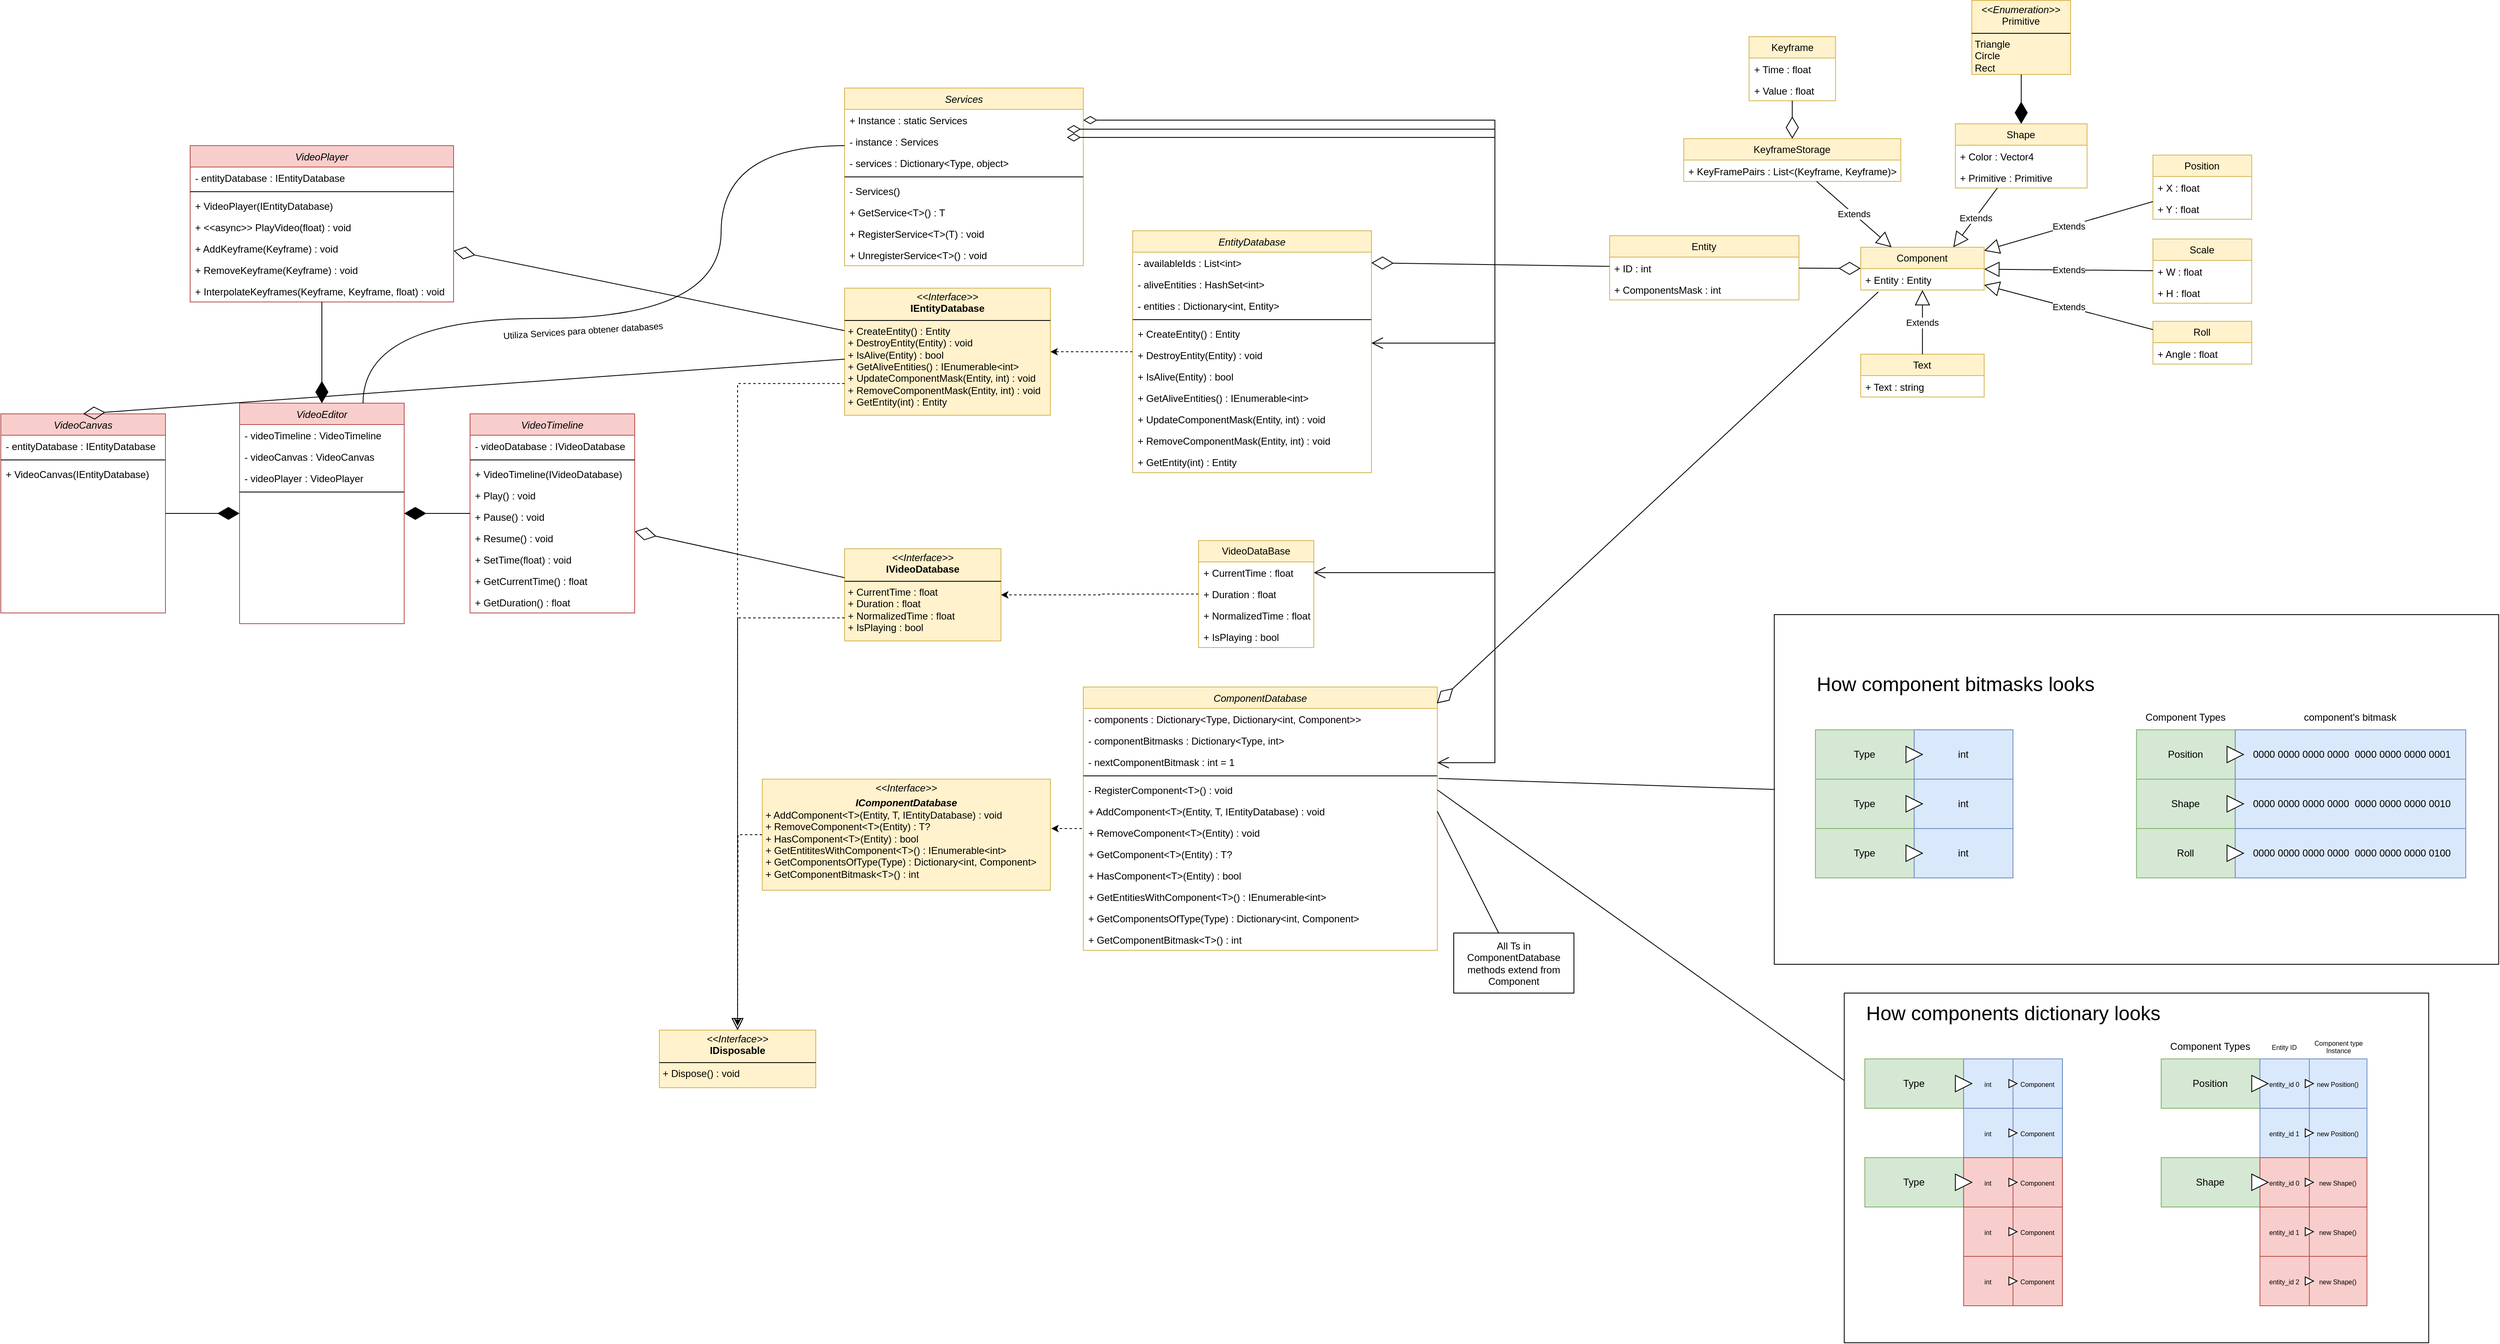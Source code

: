 <mxfile version="23.0.2" type="device">
  <diagram id="C5RBs43oDa-KdzZeNtuy" name="Motion Graphics Editor">
    <mxGraphModel dx="5854" dy="2484" grid="1" gridSize="10" guides="1" tooltips="1" connect="1" arrows="1" fold="1" page="1" pageScale="1" pageWidth="827" pageHeight="1169" math="0" shadow="0">
      <root>
        <mxCell id="WIyWlLk6GJQsqaUBKTNV-0" />
        <mxCell id="WIyWlLk6GJQsqaUBKTNV-1" parent="WIyWlLk6GJQsqaUBKTNV-0" />
        <mxCell id="MhWqmiOnHEqMT0Rmen7u-113" value="" style="rounded=0;whiteSpace=wrap;html=1;" vertex="1" parent="WIyWlLk6GJQsqaUBKTNV-1">
          <mxGeometry x="1344.38" y="1450" width="710" height="425" as="geometry" />
        </mxCell>
        <mxCell id="zkfFHV4jXpPFQw0GAbJ--0" value="Services" style="swimlane;fontStyle=2;align=center;verticalAlign=top;childLayout=stackLayout;horizontal=1;startSize=26;horizontalStack=0;resizeParent=1;resizeLast=0;collapsible=1;marginBottom=0;rounded=0;shadow=0;strokeWidth=1;fillColor=#fff2cc;strokeColor=#d6b656;" parent="WIyWlLk6GJQsqaUBKTNV-1" vertex="1">
          <mxGeometry x="130" y="350" width="290" height="216" as="geometry">
            <mxRectangle x="230" y="140" width="160" height="26" as="alternateBounds" />
          </mxGeometry>
        </mxCell>
        <mxCell id="zkfFHV4jXpPFQw0GAbJ--1" value="+ Instance : static Services" style="text;align=left;verticalAlign=top;spacingLeft=4;spacingRight=4;overflow=hidden;rotatable=0;points=[[0,0.5],[1,0.5]];portConstraint=eastwest;" parent="zkfFHV4jXpPFQw0GAbJ--0" vertex="1">
          <mxGeometry y="26" width="290" height="26" as="geometry" />
        </mxCell>
        <mxCell id="rO4LsID9gIzPEiZweBYv-5" value="- instance : Services" style="text;align=left;verticalAlign=top;spacingLeft=4;spacingRight=4;overflow=hidden;rotatable=0;points=[[0,0.5],[1,0.5]];portConstraint=eastwest;" parent="zkfFHV4jXpPFQw0GAbJ--0" vertex="1">
          <mxGeometry y="52" width="290" height="26" as="geometry" />
        </mxCell>
        <mxCell id="zkfFHV4jXpPFQw0GAbJ--3" value="- services : Dictionary&lt;Type, object&gt;" style="text;align=left;verticalAlign=top;spacingLeft=4;spacingRight=4;overflow=hidden;rotatable=0;points=[[0,0.5],[1,0.5]];portConstraint=eastwest;rounded=0;shadow=0;html=0;" parent="zkfFHV4jXpPFQw0GAbJ--0" vertex="1">
          <mxGeometry y="78" width="290" height="26" as="geometry" />
        </mxCell>
        <mxCell id="zkfFHV4jXpPFQw0GAbJ--4" value="" style="line;html=1;strokeWidth=1;align=left;verticalAlign=middle;spacingTop=-1;spacingLeft=3;spacingRight=3;rotatable=0;labelPosition=right;points=[];portConstraint=eastwest;" parent="zkfFHV4jXpPFQw0GAbJ--0" vertex="1">
          <mxGeometry y="104" width="290" height="8" as="geometry" />
        </mxCell>
        <mxCell id="rO4LsID9gIzPEiZweBYv-6" value="- Services()" style="text;align=left;verticalAlign=top;spacingLeft=4;spacingRight=4;overflow=hidden;rotatable=0;points=[[0,0.5],[1,0.5]];portConstraint=eastwest;rounded=0;shadow=0;html=0;" parent="zkfFHV4jXpPFQw0GAbJ--0" vertex="1">
          <mxGeometry y="112" width="290" height="26" as="geometry" />
        </mxCell>
        <mxCell id="zkfFHV4jXpPFQw0GAbJ--2" value="+ GetService&lt;T&gt;() : T" style="text;align=left;verticalAlign=top;spacingLeft=4;spacingRight=4;overflow=hidden;rotatable=0;points=[[0,0.5],[1,0.5]];portConstraint=eastwest;rounded=0;shadow=0;html=0;" parent="zkfFHV4jXpPFQw0GAbJ--0" vertex="1">
          <mxGeometry y="138" width="290" height="26" as="geometry" />
        </mxCell>
        <mxCell id="rO4LsID9gIzPEiZweBYv-7" value="+ RegisterService&lt;T&gt;(T) : void" style="text;align=left;verticalAlign=top;spacingLeft=4;spacingRight=4;overflow=hidden;rotatable=0;points=[[0,0.5],[1,0.5]];portConstraint=eastwest;rounded=0;shadow=0;html=0;" parent="zkfFHV4jXpPFQw0GAbJ--0" vertex="1">
          <mxGeometry y="164" width="290" height="26" as="geometry" />
        </mxCell>
        <mxCell id="rO4LsID9gIzPEiZweBYv-8" value="+ UnregisterService&lt;T&gt;() : void" style="text;align=left;verticalAlign=top;spacingLeft=4;spacingRight=4;overflow=hidden;rotatable=0;points=[[0,0.5],[1,0.5]];portConstraint=eastwest;rounded=0;shadow=0;html=0;" parent="zkfFHV4jXpPFQw0GAbJ--0" vertex="1">
          <mxGeometry y="190" width="290" height="26" as="geometry" />
        </mxCell>
        <mxCell id="rO4LsID9gIzPEiZweBYv-28" value="&lt;p style=&quot;margin:0px;margin-top:4px;text-align:center;&quot;&gt;&lt;i&gt;&amp;lt;&amp;lt;Interface&amp;gt;&amp;gt;&lt;/i&gt;&lt;br&gt;&lt;b&gt;IEntityDatabase&lt;/b&gt;&lt;/p&gt;&lt;hr size=&quot;1&quot; style=&quot;border-style:solid;&quot;&gt;&lt;p style=&quot;margin:0px;margin-left:4px;&quot;&gt;+ CreateEntity() : Entity&lt;/p&gt;&lt;p style=&quot;margin:0px;margin-left:4px;&quot;&gt;+ DestroyEntity(Entity) : void&lt;br&gt;&lt;/p&gt;&lt;p style=&quot;margin:0px;margin-left:4px;&quot;&gt;+ IsAlive(Entity) : bool&lt;/p&gt;&lt;p style=&quot;margin:0px;margin-left:4px;&quot;&gt;+ GetAliveEntities() : IEnumerable&amp;lt;int&amp;gt;&lt;/p&gt;&lt;p style=&quot;margin:0px;margin-left:4px;&quot;&gt;+ UpdateComponentMask(Entity, int) : void&lt;/p&gt;&lt;p style=&quot;margin:0px;margin-left:4px;&quot;&gt;+ RemoveComponentMask(Entity, int) : void&lt;/p&gt;&lt;p style=&quot;margin:0px;margin-left:4px;&quot;&gt;+ GetEntity(int) : Entity&lt;/p&gt;" style="verticalAlign=top;align=left;overflow=fill;html=1;whiteSpace=wrap;fillColor=#fff2cc;strokeColor=#d6b656;" parent="WIyWlLk6GJQsqaUBKTNV-1" vertex="1">
          <mxGeometry x="130" y="593.25" width="250" height="154.5" as="geometry" />
        </mxCell>
        <mxCell id="rO4LsID9gIzPEiZweBYv-81" style="edgeStyle=orthogonalEdgeStyle;rounded=0;orthogonalLoop=1;jettySize=auto;html=1;dashed=1;entryX=1;entryY=0.5;entryDx=0;entryDy=0;" parent="WIyWlLk6GJQsqaUBKTNV-1" source="rO4LsID9gIzPEiZweBYv-29" target="rO4LsID9gIzPEiZweBYv-80" edge="1">
          <mxGeometry relative="1" as="geometry">
            <mxPoint x="340" y="1069" as="targetPoint" />
          </mxGeometry>
        </mxCell>
        <mxCell id="rO4LsID9gIzPEiZweBYv-29" value="VideoDataBase" style="swimlane;fontStyle=0;childLayout=stackLayout;horizontal=1;startSize=26;fillColor=#fff2cc;horizontalStack=0;resizeParent=1;resizeParentMax=0;resizeLast=0;collapsible=1;marginBottom=0;whiteSpace=wrap;html=1;strokeColor=#d6b656;" parent="WIyWlLk6GJQsqaUBKTNV-1" vertex="1">
          <mxGeometry x="560" y="900" width="140" height="130" as="geometry" />
        </mxCell>
        <mxCell id="rO4LsID9gIzPEiZweBYv-30" value="+ CurrentTime : float" style="text;strokeColor=none;fillColor=none;align=left;verticalAlign=top;spacingLeft=4;spacingRight=4;overflow=hidden;rotatable=0;points=[[0,0.5],[1,0.5]];portConstraint=eastwest;whiteSpace=wrap;html=1;" parent="rO4LsID9gIzPEiZweBYv-29" vertex="1">
          <mxGeometry y="26" width="140" height="26" as="geometry" />
        </mxCell>
        <mxCell id="rO4LsID9gIzPEiZweBYv-31" value="+ Duration : float" style="text;strokeColor=none;fillColor=none;align=left;verticalAlign=top;spacingLeft=4;spacingRight=4;overflow=hidden;rotatable=0;points=[[0,0.5],[1,0.5]];portConstraint=eastwest;whiteSpace=wrap;html=1;" parent="rO4LsID9gIzPEiZweBYv-29" vertex="1">
          <mxGeometry y="52" width="140" height="26" as="geometry" />
        </mxCell>
        <mxCell id="rO4LsID9gIzPEiZweBYv-32" value="+ NormalizedTime : float" style="text;strokeColor=none;fillColor=none;align=left;verticalAlign=top;spacingLeft=4;spacingRight=4;overflow=hidden;rotatable=0;points=[[0,0.5],[1,0.5]];portConstraint=eastwest;whiteSpace=wrap;html=1;" parent="rO4LsID9gIzPEiZweBYv-29" vertex="1">
          <mxGeometry y="78" width="140" height="26" as="geometry" />
        </mxCell>
        <mxCell id="rO4LsID9gIzPEiZweBYv-33" value="+ IsPlaying : bool" style="text;strokeColor=none;fillColor=none;align=left;verticalAlign=top;spacingLeft=4;spacingRight=4;overflow=hidden;rotatable=0;points=[[0,0.5],[1,0.5]];portConstraint=eastwest;whiteSpace=wrap;html=1;" parent="rO4LsID9gIzPEiZweBYv-29" vertex="1">
          <mxGeometry y="104" width="140" height="26" as="geometry" />
        </mxCell>
        <mxCell id="rO4LsID9gIzPEiZweBYv-47" style="edgeStyle=orthogonalEdgeStyle;rounded=0;orthogonalLoop=1;jettySize=auto;html=1;dashed=1;" parent="WIyWlLk6GJQsqaUBKTNV-1" source="rO4LsID9gIzPEiZweBYv-37" target="rO4LsID9gIzPEiZweBYv-28" edge="1">
          <mxGeometry relative="1" as="geometry" />
        </mxCell>
        <mxCell id="rO4LsID9gIzPEiZweBYv-37" value="EntityDatabase" style="swimlane;fontStyle=2;align=center;verticalAlign=top;childLayout=stackLayout;horizontal=1;startSize=26;horizontalStack=0;resizeParent=1;resizeLast=0;collapsible=1;marginBottom=0;rounded=0;shadow=0;strokeWidth=1;fillColor=#fff2cc;strokeColor=#d6b656;" parent="WIyWlLk6GJQsqaUBKTNV-1" vertex="1">
          <mxGeometry x="480" y="523.5" width="290" height="294" as="geometry">
            <mxRectangle x="230" y="140" width="160" height="26" as="alternateBounds" />
          </mxGeometry>
        </mxCell>
        <mxCell id="rO4LsID9gIzPEiZweBYv-38" value="- availableIds : List&lt;int&gt;" style="text;align=left;verticalAlign=top;spacingLeft=4;spacingRight=4;overflow=hidden;rotatable=0;points=[[0,0.5],[1,0.5]];portConstraint=eastwest;" parent="rO4LsID9gIzPEiZweBYv-37" vertex="1">
          <mxGeometry y="26" width="290" height="26" as="geometry" />
        </mxCell>
        <mxCell id="MhWqmiOnHEqMT0Rmen7u-258" value="- aliveEntities : HashSet&lt;int&gt;" style="text;align=left;verticalAlign=top;spacingLeft=4;spacingRight=4;overflow=hidden;rotatable=0;points=[[0,0.5],[1,0.5]];portConstraint=eastwest;" vertex="1" parent="rO4LsID9gIzPEiZweBYv-37">
          <mxGeometry y="52" width="290" height="26" as="geometry" />
        </mxCell>
        <mxCell id="MhWqmiOnHEqMT0Rmen7u-259" value="- entities : Dictionary&lt;int, Entity&gt;" style="text;align=left;verticalAlign=top;spacingLeft=4;spacingRight=4;overflow=hidden;rotatable=0;points=[[0,0.5],[1,0.5]];portConstraint=eastwest;" vertex="1" parent="rO4LsID9gIzPEiZweBYv-37">
          <mxGeometry y="78" width="290" height="26" as="geometry" />
        </mxCell>
        <mxCell id="rO4LsID9gIzPEiZweBYv-41" value="" style="line;html=1;strokeWidth=1;align=left;verticalAlign=middle;spacingTop=-1;spacingLeft=3;spacingRight=3;rotatable=0;labelPosition=right;points=[];portConstraint=eastwest;" parent="rO4LsID9gIzPEiZweBYv-37" vertex="1">
          <mxGeometry y="104" width="290" height="8" as="geometry" />
        </mxCell>
        <mxCell id="rO4LsID9gIzPEiZweBYv-42" value="+ CreateEntity() : Entity" style="text;align=left;verticalAlign=top;spacingLeft=4;spacingRight=4;overflow=hidden;rotatable=0;points=[[0,0.5],[1,0.5]];portConstraint=eastwest;rounded=0;shadow=0;html=0;" parent="rO4LsID9gIzPEiZweBYv-37" vertex="1">
          <mxGeometry y="112" width="290" height="26" as="geometry" />
        </mxCell>
        <mxCell id="rO4LsID9gIzPEiZweBYv-53" value="+ DestroyEntity(Entity) : void" style="text;align=left;verticalAlign=top;spacingLeft=4;spacingRight=4;overflow=hidden;rotatable=0;points=[[0,0.5],[1,0.5]];portConstraint=eastwest;rounded=0;shadow=0;html=0;" parent="rO4LsID9gIzPEiZweBYv-37" vertex="1">
          <mxGeometry y="138" width="290" height="26" as="geometry" />
        </mxCell>
        <mxCell id="rO4LsID9gIzPEiZweBYv-54" value="+ IsAlive(Entity) : bool" style="text;align=left;verticalAlign=top;spacingLeft=4;spacingRight=4;overflow=hidden;rotatable=0;points=[[0,0.5],[1,0.5]];portConstraint=eastwest;rounded=0;shadow=0;html=0;" parent="rO4LsID9gIzPEiZweBYv-37" vertex="1">
          <mxGeometry y="164" width="290" height="26" as="geometry" />
        </mxCell>
        <mxCell id="rO4LsID9gIzPEiZweBYv-55" value="+ GetAliveEntities() : IEnumerable&lt;int&gt;" style="text;align=left;verticalAlign=top;spacingLeft=4;spacingRight=4;overflow=hidden;rotatable=0;points=[[0,0.5],[1,0.5]];portConstraint=eastwest;rounded=0;shadow=0;html=0;" parent="rO4LsID9gIzPEiZweBYv-37" vertex="1">
          <mxGeometry y="190" width="290" height="26" as="geometry" />
        </mxCell>
        <mxCell id="MhWqmiOnHEqMT0Rmen7u-260" value="+ UpdateComponentMask(Entity, int) : void" style="text;align=left;verticalAlign=top;spacingLeft=4;spacingRight=4;overflow=hidden;rotatable=0;points=[[0,0.5],[1,0.5]];portConstraint=eastwest;rounded=0;shadow=0;html=0;" vertex="1" parent="rO4LsID9gIzPEiZweBYv-37">
          <mxGeometry y="216" width="290" height="26" as="geometry" />
        </mxCell>
        <mxCell id="MhWqmiOnHEqMT0Rmen7u-261" value="+ RemoveComponentMask(Entity, int) : void" style="text;align=left;verticalAlign=top;spacingLeft=4;spacingRight=4;overflow=hidden;rotatable=0;points=[[0,0.5],[1,0.5]];portConstraint=eastwest;rounded=0;shadow=0;html=0;" vertex="1" parent="rO4LsID9gIzPEiZweBYv-37">
          <mxGeometry y="242" width="290" height="26" as="geometry" />
        </mxCell>
        <mxCell id="MhWqmiOnHEqMT0Rmen7u-262" value="+ GetEntity(int) : Entity" style="text;align=left;verticalAlign=top;spacingLeft=4;spacingRight=4;overflow=hidden;rotatable=0;points=[[0,0.5],[1,0.5]];portConstraint=eastwest;rounded=0;shadow=0;html=0;" vertex="1" parent="rO4LsID9gIzPEiZweBYv-37">
          <mxGeometry y="268" width="290" height="26" as="geometry" />
        </mxCell>
        <mxCell id="rO4LsID9gIzPEiZweBYv-50" value="" style="endArrow=open;html=1;endSize=12;startArrow=diamondThin;startSize=14;startFill=0;edgeStyle=orthogonalEdgeStyle;align=left;verticalAlign=bottom;rounded=0;exitX=1;exitY=0.5;exitDx=0;exitDy=0;" parent="WIyWlLk6GJQsqaUBKTNV-1" source="zkfFHV4jXpPFQw0GAbJ--1" edge="1">
          <mxGeometry x="-1" y="3" relative="1" as="geometry">
            <mxPoint x="454" y="410" as="sourcePoint" />
            <mxPoint x="770" y="660" as="targetPoint" />
            <Array as="points">
              <mxPoint x="920" y="389" />
              <mxPoint x="920" y="660" />
            </Array>
          </mxGeometry>
        </mxCell>
        <mxCell id="rO4LsID9gIzPEiZweBYv-59" value="VideoTimeline" style="swimlane;fontStyle=2;align=center;verticalAlign=top;childLayout=stackLayout;horizontal=1;startSize=26;horizontalStack=0;resizeParent=1;resizeLast=0;collapsible=1;marginBottom=0;rounded=0;shadow=0;strokeWidth=1;fillColor=#f8cecc;strokeColor=#b85450;" parent="WIyWlLk6GJQsqaUBKTNV-1" vertex="1">
          <mxGeometry x="-325" y="746" width="200" height="242" as="geometry">
            <mxRectangle x="230" y="140" width="160" height="26" as="alternateBounds" />
          </mxGeometry>
        </mxCell>
        <mxCell id="rO4LsID9gIzPEiZweBYv-60" value="- videoDatabase : IVideoDatabase" style="text;align=left;verticalAlign=top;spacingLeft=4;spacingRight=4;overflow=hidden;rotatable=0;points=[[0,0.5],[1,0.5]];portConstraint=eastwest;" parent="rO4LsID9gIzPEiZweBYv-59" vertex="1">
          <mxGeometry y="26" width="200" height="26" as="geometry" />
        </mxCell>
        <mxCell id="rO4LsID9gIzPEiZweBYv-61" value="" style="line;html=1;strokeWidth=1;align=left;verticalAlign=middle;spacingTop=-1;spacingLeft=3;spacingRight=3;rotatable=0;labelPosition=right;points=[];portConstraint=eastwest;" parent="rO4LsID9gIzPEiZweBYv-59" vertex="1">
          <mxGeometry y="52" width="200" height="8" as="geometry" />
        </mxCell>
        <mxCell id="rO4LsID9gIzPEiZweBYv-207" value="+ VideoTimeline(IVideoDatabase)" style="text;align=left;verticalAlign=top;spacingLeft=4;spacingRight=4;overflow=hidden;rotatable=0;points=[[0,0.5],[1,0.5]];portConstraint=eastwest;rounded=0;shadow=0;html=0;" parent="rO4LsID9gIzPEiZweBYv-59" vertex="1">
          <mxGeometry y="60" width="200" height="26" as="geometry" />
        </mxCell>
        <mxCell id="rO4LsID9gIzPEiZweBYv-62" value="+ Play() : void" style="text;align=left;verticalAlign=top;spacingLeft=4;spacingRight=4;overflow=hidden;rotatable=0;points=[[0,0.5],[1,0.5]];portConstraint=eastwest;rounded=0;shadow=0;html=0;" parent="rO4LsID9gIzPEiZweBYv-59" vertex="1">
          <mxGeometry y="86" width="200" height="26" as="geometry" />
        </mxCell>
        <mxCell id="rO4LsID9gIzPEiZweBYv-87" value="+ Pause() : void" style="text;align=left;verticalAlign=top;spacingLeft=4;spacingRight=4;overflow=hidden;rotatable=0;points=[[0,0.5],[1,0.5]];portConstraint=eastwest;rounded=0;shadow=0;html=0;" parent="rO4LsID9gIzPEiZweBYv-59" vertex="1">
          <mxGeometry y="112" width="200" height="26" as="geometry" />
        </mxCell>
        <mxCell id="rO4LsID9gIzPEiZweBYv-88" value="+ Resume() : void" style="text;align=left;verticalAlign=top;spacingLeft=4;spacingRight=4;overflow=hidden;rotatable=0;points=[[0,0.5],[1,0.5]];portConstraint=eastwest;rounded=0;shadow=0;html=0;" parent="rO4LsID9gIzPEiZweBYv-59" vertex="1">
          <mxGeometry y="138" width="200" height="26" as="geometry" />
        </mxCell>
        <mxCell id="rO4LsID9gIzPEiZweBYv-89" value="+ SetTime(float) : void" style="text;align=left;verticalAlign=top;spacingLeft=4;spacingRight=4;overflow=hidden;rotatable=0;points=[[0,0.5],[1,0.5]];portConstraint=eastwest;rounded=0;shadow=0;html=0;" parent="rO4LsID9gIzPEiZweBYv-59" vertex="1">
          <mxGeometry y="164" width="200" height="26" as="geometry" />
        </mxCell>
        <mxCell id="rO4LsID9gIzPEiZweBYv-90" value="+ GetCurrentTime() : float" style="text;align=left;verticalAlign=top;spacingLeft=4;spacingRight=4;overflow=hidden;rotatable=0;points=[[0,0.5],[1,0.5]];portConstraint=eastwest;rounded=0;shadow=0;html=0;" parent="rO4LsID9gIzPEiZweBYv-59" vertex="1">
          <mxGeometry y="190" width="200" height="26" as="geometry" />
        </mxCell>
        <mxCell id="rO4LsID9gIzPEiZweBYv-91" value="+ GetDuration() : float" style="text;align=left;verticalAlign=top;spacingLeft=4;spacingRight=4;overflow=hidden;rotatable=0;points=[[0,0.5],[1,0.5]];portConstraint=eastwest;rounded=0;shadow=0;html=0;" parent="rO4LsID9gIzPEiZweBYv-59" vertex="1">
          <mxGeometry y="216" width="200" height="26" as="geometry" />
        </mxCell>
        <mxCell id="rO4LsID9gIzPEiZweBYv-76" value="&lt;p style=&quot;margin:0px;margin-top:4px;text-align:center;&quot;&gt;&lt;i&gt;&amp;lt;&amp;lt;Interface&amp;gt;&amp;gt;&lt;/i&gt;&lt;br&gt;&lt;b&gt;IDisposable&lt;/b&gt;&lt;/p&gt;&lt;hr size=&quot;1&quot; style=&quot;border-style:solid;&quot;&gt;&lt;p style=&quot;margin:0px;margin-left:4px;&quot;&gt;+ Dispose() : void&lt;/p&gt;" style="verticalAlign=top;align=left;overflow=fill;html=1;whiteSpace=wrap;fillColor=#fff2cc;strokeColor=#d6b656;" parent="WIyWlLk6GJQsqaUBKTNV-1" vertex="1">
          <mxGeometry x="-95" y="1495" width="190" height="70" as="geometry" />
        </mxCell>
        <mxCell id="rO4LsID9gIzPEiZweBYv-80" value="&lt;p style=&quot;margin:0px;margin-top:4px;text-align:center;&quot;&gt;&lt;i&gt;&amp;lt;&amp;lt;Interface&amp;gt;&amp;gt;&lt;/i&gt;&lt;br&gt;&lt;b&gt;IVideoDatabase&lt;/b&gt;&lt;/p&gt;&lt;hr size=&quot;1&quot; style=&quot;border-style:solid;&quot;&gt;&lt;p style=&quot;margin:0px;margin-left:4px;&quot;&gt;+ CurrentTime : float&lt;br&gt;+ Duration : float&lt;/p&gt;&lt;p style=&quot;margin:0px;margin-left:4px;&quot;&gt;+ NormalizedTime : float&lt;/p&gt;&lt;p style=&quot;margin:0px;margin-left:4px;&quot;&gt;+ IsPlaying : bool&lt;/p&gt;&lt;p style=&quot;margin:0px;margin-left:4px;&quot;&gt;&lt;br&gt;&lt;/p&gt;&lt;p style=&quot;margin:0px;margin-left:4px;&quot;&gt;&lt;br&gt;&lt;/p&gt;" style="verticalAlign=top;align=left;overflow=fill;html=1;whiteSpace=wrap;fillColor=#fff2cc;strokeColor=#d6b656;" parent="WIyWlLk6GJQsqaUBKTNV-1" vertex="1">
          <mxGeometry x="130" y="910" width="190" height="112" as="geometry" />
        </mxCell>
        <mxCell id="rO4LsID9gIzPEiZweBYv-93" value="VideoEditor" style="swimlane;fontStyle=2;align=center;verticalAlign=top;childLayout=stackLayout;horizontal=1;startSize=26;horizontalStack=0;resizeParent=1;resizeLast=0;collapsible=1;marginBottom=0;rounded=0;shadow=0;strokeWidth=1;fillColor=#f8cecc;strokeColor=#b85450;" parent="WIyWlLk6GJQsqaUBKTNV-1" vertex="1">
          <mxGeometry x="-605" y="733" width="200" height="268" as="geometry">
            <mxRectangle x="230" y="140" width="160" height="26" as="alternateBounds" />
          </mxGeometry>
        </mxCell>
        <mxCell id="rO4LsID9gIzPEiZweBYv-94" value="- videoTimeline : VideoTimeline" style="text;align=left;verticalAlign=top;spacingLeft=4;spacingRight=4;overflow=hidden;rotatable=0;points=[[0,0.5],[1,0.5]];portConstraint=eastwest;" parent="rO4LsID9gIzPEiZweBYv-93" vertex="1">
          <mxGeometry y="26" width="200" height="26" as="geometry" />
        </mxCell>
        <mxCell id="rO4LsID9gIzPEiZweBYv-95" value="- videoCanvas : VideoCanvas" style="text;align=left;verticalAlign=top;spacingLeft=4;spacingRight=4;overflow=hidden;rotatable=0;points=[[0,0.5],[1,0.5]];portConstraint=eastwest;" parent="rO4LsID9gIzPEiZweBYv-93" vertex="1">
          <mxGeometry y="52" width="200" height="26" as="geometry" />
        </mxCell>
        <mxCell id="rO4LsID9gIzPEiZweBYv-153" value="- videoPlayer : VideoPlayer" style="text;align=left;verticalAlign=top;spacingLeft=4;spacingRight=4;overflow=hidden;rotatable=0;points=[[0,0.5],[1,0.5]];portConstraint=eastwest;" parent="rO4LsID9gIzPEiZweBYv-93" vertex="1">
          <mxGeometry y="78" width="200" height="26" as="geometry" />
        </mxCell>
        <mxCell id="rO4LsID9gIzPEiZweBYv-96" value="" style="line;html=1;strokeWidth=1;align=left;verticalAlign=middle;spacingTop=-1;spacingLeft=3;spacingRight=3;rotatable=0;labelPosition=right;points=[];portConstraint=eastwest;" parent="rO4LsID9gIzPEiZweBYv-93" vertex="1">
          <mxGeometry y="104" width="200" height="8" as="geometry" />
        </mxCell>
        <mxCell id="rO4LsID9gIzPEiZweBYv-104" value="VideoCanvas" style="swimlane;fontStyle=2;align=center;verticalAlign=top;childLayout=stackLayout;horizontal=1;startSize=26;horizontalStack=0;resizeParent=1;resizeLast=0;collapsible=1;marginBottom=0;rounded=0;shadow=0;strokeWidth=1;fillColor=#f8cecc;strokeColor=#b85450;" parent="WIyWlLk6GJQsqaUBKTNV-1" vertex="1">
          <mxGeometry x="-895" y="746" width="200" height="242" as="geometry">
            <mxRectangle x="230" y="140" width="160" height="26" as="alternateBounds" />
          </mxGeometry>
        </mxCell>
        <mxCell id="rO4LsID9gIzPEiZweBYv-86" value="- entityDatabase : IEntityDatabase" style="text;align=left;verticalAlign=top;spacingLeft=4;spacingRight=4;overflow=hidden;rotatable=0;points=[[0,0.5],[1,0.5]];portConstraint=eastwest;" parent="rO4LsID9gIzPEiZweBYv-104" vertex="1">
          <mxGeometry y="26" width="200" height="26" as="geometry" />
        </mxCell>
        <mxCell id="rO4LsID9gIzPEiZweBYv-107" value="" style="line;html=1;strokeWidth=1;align=left;verticalAlign=middle;spacingTop=-1;spacingLeft=3;spacingRight=3;rotatable=0;labelPosition=right;points=[];portConstraint=eastwest;" parent="rO4LsID9gIzPEiZweBYv-104" vertex="1">
          <mxGeometry y="52" width="200" height="8" as="geometry" />
        </mxCell>
        <mxCell id="rO4LsID9gIzPEiZweBYv-210" value="+ VideoCanvas(IEntityDatabase)" style="text;align=left;verticalAlign=top;spacingLeft=4;spacingRight=4;overflow=hidden;rotatable=0;points=[[0,0.5],[1,0.5]];portConstraint=eastwest;rounded=0;shadow=0;html=0;" parent="rO4LsID9gIzPEiZweBYv-104" vertex="1">
          <mxGeometry y="60" width="200" height="26" as="geometry" />
        </mxCell>
        <mxCell id="rO4LsID9gIzPEiZweBYv-123" value="Entity" style="swimlane;fontStyle=0;childLayout=stackLayout;horizontal=1;startSize=26;fillColor=#fff2cc;horizontalStack=0;resizeParent=1;resizeParentMax=0;resizeLast=0;collapsible=1;marginBottom=0;whiteSpace=wrap;html=1;strokeColor=#d6b656;" parent="WIyWlLk6GJQsqaUBKTNV-1" vertex="1">
          <mxGeometry x="1059.38" y="529.5" width="230" height="78" as="geometry" />
        </mxCell>
        <mxCell id="rO4LsID9gIzPEiZweBYv-164" value="+ ID : int" style="text;strokeColor=none;fillColor=none;align=left;verticalAlign=top;spacingLeft=4;spacingRight=4;overflow=hidden;rotatable=0;points=[[0,0.5],[1,0.5]];portConstraint=eastwest;whiteSpace=wrap;html=1;" parent="rO4LsID9gIzPEiZweBYv-123" vertex="1">
          <mxGeometry y="26" width="230" height="26" as="geometry" />
        </mxCell>
        <mxCell id="UaVE4dTC1THqJ1qLvLDZ-1" value="+ ComponentsMask : int" style="text;strokeColor=none;fillColor=none;align=left;verticalAlign=top;spacingLeft=4;spacingRight=4;overflow=hidden;rotatable=0;points=[[0,0.5],[1,0.5]];portConstraint=eastwest;whiteSpace=wrap;html=1;" parent="rO4LsID9gIzPEiZweBYv-123" vertex="1">
          <mxGeometry y="52" width="230" height="26" as="geometry" />
        </mxCell>
        <mxCell id="rO4LsID9gIzPEiZweBYv-143" value="VideoPlayer" style="swimlane;fontStyle=2;align=center;verticalAlign=top;childLayout=stackLayout;horizontal=1;startSize=26;horizontalStack=0;resizeParent=1;resizeLast=0;collapsible=1;marginBottom=0;rounded=0;shadow=0;strokeWidth=1;fillColor=#f8cecc;strokeColor=#b85450;" parent="WIyWlLk6GJQsqaUBKTNV-1" vertex="1">
          <mxGeometry x="-665" y="420" width="320" height="190" as="geometry">
            <mxRectangle x="230" y="140" width="160" height="26" as="alternateBounds" />
          </mxGeometry>
        </mxCell>
        <mxCell id="rO4LsID9gIzPEiZweBYv-144" value="- entityDatabase : IEntityDatabase" style="text;align=left;verticalAlign=top;spacingLeft=4;spacingRight=4;overflow=hidden;rotatable=0;points=[[0,0.5],[1,0.5]];portConstraint=eastwest;" parent="rO4LsID9gIzPEiZweBYv-143" vertex="1">
          <mxGeometry y="26" width="320" height="26" as="geometry" />
        </mxCell>
        <mxCell id="rO4LsID9gIzPEiZweBYv-145" value="" style="line;html=1;strokeWidth=1;align=left;verticalAlign=middle;spacingTop=-1;spacingLeft=3;spacingRight=3;rotatable=0;labelPosition=right;points=[];portConstraint=eastwest;" parent="rO4LsID9gIzPEiZweBYv-143" vertex="1">
          <mxGeometry y="52" width="320" height="8" as="geometry" />
        </mxCell>
        <mxCell id="rO4LsID9gIzPEiZweBYv-211" value="+ VideoPlayer(IEntityDatabase)" style="text;align=left;verticalAlign=top;spacingLeft=4;spacingRight=4;overflow=hidden;rotatable=0;points=[[0,0.5],[1,0.5]];portConstraint=eastwest;rounded=0;shadow=0;html=0;" parent="rO4LsID9gIzPEiZweBYv-143" vertex="1">
          <mxGeometry y="60" width="320" height="26" as="geometry" />
        </mxCell>
        <mxCell id="UaVE4dTC1THqJ1qLvLDZ-93" value="+ &lt;&lt;async&gt;&gt; PlayVideo(float) : void" style="text;align=left;verticalAlign=top;spacingLeft=4;spacingRight=4;overflow=hidden;rotatable=0;points=[[0,0.5],[1,0.5]];portConstraint=eastwest;rounded=0;shadow=0;html=0;" parent="rO4LsID9gIzPEiZweBYv-143" vertex="1">
          <mxGeometry y="86" width="320" height="26" as="geometry" />
        </mxCell>
        <mxCell id="rO4LsID9gIzPEiZweBYv-147" value="+ AddKeyframe(Keyframe) : void" style="text;align=left;verticalAlign=top;spacingLeft=4;spacingRight=4;overflow=hidden;rotatable=0;points=[[0,0.5],[1,0.5]];portConstraint=eastwest;rounded=0;shadow=0;html=0;" parent="rO4LsID9gIzPEiZweBYv-143" vertex="1">
          <mxGeometry y="112" width="320" height="26" as="geometry" />
        </mxCell>
        <mxCell id="UaVE4dTC1THqJ1qLvLDZ-92" value="+ RemoveKeyframe(Keyframe) : void" style="text;align=left;verticalAlign=top;spacingLeft=4;spacingRight=4;overflow=hidden;rotatable=0;points=[[0,0.5],[1,0.5]];portConstraint=eastwest;rounded=0;shadow=0;html=0;" parent="rO4LsID9gIzPEiZweBYv-143" vertex="1">
          <mxGeometry y="138" width="320" height="26" as="geometry" />
        </mxCell>
        <mxCell id="rO4LsID9gIzPEiZweBYv-146" value="+ InterpolateKeyframes(Keyframe, Keyframe, float) : void" style="text;align=left;verticalAlign=top;spacingLeft=4;spacingRight=4;overflow=hidden;rotatable=0;points=[[0,0.5],[1,0.5]];portConstraint=eastwest;rounded=0;shadow=0;html=0;" parent="rO4LsID9gIzPEiZweBYv-143" vertex="1">
          <mxGeometry y="164" width="320" height="26" as="geometry" />
        </mxCell>
        <mxCell id="rO4LsID9gIzPEiZweBYv-167" value="Component" style="swimlane;fontStyle=0;childLayout=stackLayout;horizontal=1;startSize=26;fillColor=#fff2cc;horizontalStack=0;resizeParent=1;resizeParentMax=0;resizeLast=0;collapsible=1;marginBottom=0;whiteSpace=wrap;html=1;strokeColor=#d6b656;" parent="WIyWlLk6GJQsqaUBKTNV-1" vertex="1">
          <mxGeometry x="1364.38" y="543.5" width="150" height="52" as="geometry" />
        </mxCell>
        <mxCell id="rO4LsID9gIzPEiZweBYv-168" value="+ Entity : Entity" style="text;strokeColor=none;fillColor=none;align=left;verticalAlign=top;spacingLeft=4;spacingRight=4;overflow=hidden;rotatable=0;points=[[0,0.5],[1,0.5]];portConstraint=eastwest;whiteSpace=wrap;html=1;" parent="rO4LsID9gIzPEiZweBYv-167" vertex="1">
          <mxGeometry y="26" width="150" height="26" as="geometry" />
        </mxCell>
        <mxCell id="rO4LsID9gIzPEiZweBYv-172" value="Text" style="swimlane;fontStyle=0;childLayout=stackLayout;horizontal=1;startSize=26;fillColor=#fff2cc;horizontalStack=0;resizeParent=1;resizeParentMax=0;resizeLast=0;collapsible=1;marginBottom=0;whiteSpace=wrap;html=1;strokeColor=#d6b656;" parent="WIyWlLk6GJQsqaUBKTNV-1" vertex="1">
          <mxGeometry x="1364.38" y="673.5" width="150" height="52" as="geometry" />
        </mxCell>
        <mxCell id="rO4LsID9gIzPEiZweBYv-173" value="+ Text : string" style="text;strokeColor=none;fillColor=none;align=left;verticalAlign=top;spacingLeft=4;spacingRight=4;overflow=hidden;rotatable=0;points=[[0,0.5],[1,0.5]];portConstraint=eastwest;whiteSpace=wrap;html=1;" parent="rO4LsID9gIzPEiZweBYv-172" vertex="1">
          <mxGeometry y="26" width="150" height="26" as="geometry" />
        </mxCell>
        <mxCell id="rO4LsID9gIzPEiZweBYv-174" value="Shape" style="swimlane;fontStyle=0;childLayout=stackLayout;horizontal=1;startSize=26;fillColor=#fff2cc;horizontalStack=0;resizeParent=1;resizeParentMax=0;resizeLast=0;collapsible=1;marginBottom=0;whiteSpace=wrap;html=1;strokeColor=#d6b656;" parent="WIyWlLk6GJQsqaUBKTNV-1" vertex="1">
          <mxGeometry x="1479.38" y="393.5" width="160" height="78" as="geometry" />
        </mxCell>
        <mxCell id="rO4LsID9gIzPEiZweBYv-175" value="+ Color : Vector4" style="text;strokeColor=none;fillColor=none;align=left;verticalAlign=top;spacingLeft=4;spacingRight=4;overflow=hidden;rotatable=0;points=[[0,0.5],[1,0.5]];portConstraint=eastwest;whiteSpace=wrap;html=1;" parent="rO4LsID9gIzPEiZweBYv-174" vertex="1">
          <mxGeometry y="26" width="160" height="26" as="geometry" />
        </mxCell>
        <mxCell id="rO4LsID9gIzPEiZweBYv-176" value="+ Primitive : Primitive" style="text;strokeColor=none;fillColor=none;align=left;verticalAlign=top;spacingLeft=4;spacingRight=4;overflow=hidden;rotatable=0;points=[[0,0.5],[1,0.5]];portConstraint=eastwest;whiteSpace=wrap;html=1;" parent="rO4LsID9gIzPEiZweBYv-174" vertex="1">
          <mxGeometry y="52" width="160" height="26" as="geometry" />
        </mxCell>
        <mxCell id="rO4LsID9gIzPEiZweBYv-177" value="&lt;p style=&quot;margin:0px;margin-top:4px;text-align:center;&quot;&gt;&lt;i&gt;&amp;lt;&amp;lt;Enumeration&amp;gt;&amp;gt;&lt;/i&gt;&lt;br&gt;Primitive&lt;/p&gt;&lt;hr size=&quot;1&quot; style=&quot;border-style:solid;&quot;&gt;&lt;p style=&quot;margin:0px;margin-left:4px;&quot;&gt;Triangle&lt;/p&gt;&lt;p style=&quot;margin:0px;margin-left:4px;&quot;&gt;Circle&lt;/p&gt;&lt;p style=&quot;margin:0px;margin-left:4px;&quot;&gt;Rect&lt;/p&gt;" style="verticalAlign=top;align=left;overflow=fill;html=1;whiteSpace=wrap;fillColor=#fff2cc;strokeColor=#d6b656;" parent="WIyWlLk6GJQsqaUBKTNV-1" vertex="1">
          <mxGeometry x="1499.38" y="243.5" width="120" height="90" as="geometry" />
        </mxCell>
        <mxCell id="rO4LsID9gIzPEiZweBYv-187" value="" style="endArrow=diamondThin;endFill=1;endSize=24;html=1;rounded=0;" parent="WIyWlLk6GJQsqaUBKTNV-1" source="rO4LsID9gIzPEiZweBYv-104" target="rO4LsID9gIzPEiZweBYv-93" edge="1">
          <mxGeometry width="160" relative="1" as="geometry">
            <mxPoint x="-115" y="603" as="sourcePoint" />
            <mxPoint x="-655" y="922" as="targetPoint" />
          </mxGeometry>
        </mxCell>
        <mxCell id="rO4LsID9gIzPEiZweBYv-188" value="" style="endArrow=diamondThin;endFill=1;endSize=24;html=1;rounded=0;" parent="WIyWlLk6GJQsqaUBKTNV-1" source="rO4LsID9gIzPEiZweBYv-59" target="rO4LsID9gIzPEiZweBYv-93" edge="1">
          <mxGeometry width="160" relative="1" as="geometry">
            <mxPoint x="-685" y="877" as="sourcePoint" />
            <mxPoint x="-595" y="877" as="targetPoint" />
          </mxGeometry>
        </mxCell>
        <mxCell id="rO4LsID9gIzPEiZweBYv-189" value="" style="endArrow=diamondThin;endFill=1;endSize=24;html=1;rounded=0;" parent="WIyWlLk6GJQsqaUBKTNV-1" source="rO4LsID9gIzPEiZweBYv-143" target="rO4LsID9gIzPEiZweBYv-93" edge="1">
          <mxGeometry width="160" relative="1" as="geometry">
            <mxPoint x="-315" y="877" as="sourcePoint" />
            <mxPoint x="-395" y="877" as="targetPoint" />
          </mxGeometry>
        </mxCell>
        <mxCell id="rO4LsID9gIzPEiZweBYv-192" value="" style="endArrow=diamondThin;endFill=0;endSize=24;html=1;rounded=0;entryX=0.5;entryY=0;entryDx=0;entryDy=0;" parent="WIyWlLk6GJQsqaUBKTNV-1" source="rO4LsID9gIzPEiZweBYv-28" target="rO4LsID9gIzPEiZweBYv-104" edge="1">
          <mxGeometry width="160" relative="1" as="geometry">
            <mxPoint x="-490" y="910" as="sourcePoint" />
            <mxPoint x="-330" y="910" as="targetPoint" />
          </mxGeometry>
        </mxCell>
        <mxCell id="rO4LsID9gIzPEiZweBYv-193" value="" style="endArrow=diamondThin;endFill=0;endSize=24;html=1;rounded=0;" parent="WIyWlLk6GJQsqaUBKTNV-1" source="rO4LsID9gIzPEiZweBYv-28" target="rO4LsID9gIzPEiZweBYv-143" edge="1">
          <mxGeometry width="160" relative="1" as="geometry">
            <mxPoint x="20" y="709" as="sourcePoint" />
            <mxPoint x="-650" y="876" as="targetPoint" />
          </mxGeometry>
        </mxCell>
        <mxCell id="rO4LsID9gIzPEiZweBYv-194" value="" style="endArrow=diamondThin;endFill=0;endSize=24;html=1;rounded=0;entryX=1;entryY=0.5;entryDx=0;entryDy=0;" parent="WIyWlLk6GJQsqaUBKTNV-1" source="rO4LsID9gIzPEiZweBYv-123" target="rO4LsID9gIzPEiZweBYv-38" edge="1">
          <mxGeometry width="160" relative="1" as="geometry">
            <mxPoint x="1039" y="556" as="sourcePoint" />
            <mxPoint x="750" y="669" as="targetPoint" />
          </mxGeometry>
        </mxCell>
        <mxCell id="rO4LsID9gIzPEiZweBYv-196" value="" style="endArrow=diamondThin;endFill=0;endSize=24;html=1;rounded=0;" parent="WIyWlLk6GJQsqaUBKTNV-1" source="rO4LsID9gIzPEiZweBYv-123" target="rO4LsID9gIzPEiZweBYv-167" edge="1">
          <mxGeometry width="160" relative="1" as="geometry">
            <mxPoint x="1349.38" y="729.5" as="sourcePoint" />
            <mxPoint x="1299.38" y="613.5" as="targetPoint" />
          </mxGeometry>
        </mxCell>
        <mxCell id="rO4LsID9gIzPEiZweBYv-199" value="Extends" style="endArrow=block;endSize=16;endFill=0;html=1;rounded=0;exitX=0.5;exitY=0;exitDx=0;exitDy=0;" parent="WIyWlLk6GJQsqaUBKTNV-1" source="rO4LsID9gIzPEiZweBYv-172" target="rO4LsID9gIzPEiZweBYv-167" edge="1">
          <mxGeometry width="160" relative="1" as="geometry">
            <mxPoint x="1349.38" y="623.5" as="sourcePoint" />
            <mxPoint x="1509.38" y="623.5" as="targetPoint" />
          </mxGeometry>
        </mxCell>
        <mxCell id="rO4LsID9gIzPEiZweBYv-200" value="Extends" style="endArrow=block;endSize=16;endFill=0;html=1;rounded=0;entryX=0.75;entryY=0;entryDx=0;entryDy=0;" parent="WIyWlLk6GJQsqaUBKTNV-1" source="rO4LsID9gIzPEiZweBYv-174" target="rO4LsID9gIzPEiZweBYv-167" edge="1">
          <mxGeometry width="160" relative="1" as="geometry">
            <mxPoint x="1449.38" y="665.5" as="sourcePoint" />
            <mxPoint x="1449.38" y="605.5" as="targetPoint" />
          </mxGeometry>
        </mxCell>
        <mxCell id="rO4LsID9gIzPEiZweBYv-201" value="" style="endArrow=diamondThin;endFill=1;endSize=24;html=1;rounded=0;" parent="WIyWlLk6GJQsqaUBKTNV-1" source="rO4LsID9gIzPEiZweBYv-177" target="rO4LsID9gIzPEiZweBYv-174" edge="1">
          <mxGeometry width="160" relative="1" as="geometry">
            <mxPoint x="1649.38" y="513.5" as="sourcePoint" />
            <mxPoint x="1669.38" y="363.5" as="targetPoint" />
          </mxGeometry>
        </mxCell>
        <mxCell id="rO4LsID9gIzPEiZweBYv-205" value="" style="endArrow=none;startArrow=none;endFill=0;startFill=0;html=1;rounded=0;exitX=0.75;exitY=0;exitDx=0;exitDy=0;edgeStyle=orthogonalEdgeStyle;curved=1;" parent="WIyWlLk6GJQsqaUBKTNV-1" source="rO4LsID9gIzPEiZweBYv-93" target="zkfFHV4jXpPFQw0GAbJ--0" edge="1">
          <mxGeometry width="160" relative="1" as="geometry">
            <mxPoint x="-10" y="700" as="sourcePoint" />
            <mxPoint x="150" y="700" as="targetPoint" />
            <Array as="points">
              <mxPoint x="-455" y="630" />
              <mxPoint x="-20" y="630" />
              <mxPoint x="-20" y="420" />
            </Array>
          </mxGeometry>
        </mxCell>
        <mxCell id="MhWqmiOnHEqMT0Rmen7u-244" value="Utiliza Services para obtener databases" style="edgeLabel;html=1;align=center;verticalAlign=middle;resizable=0;points=[];rotation=-3.6;" vertex="1" connectable="0" parent="rO4LsID9gIzPEiZweBYv-205">
          <mxGeometry x="0.717" y="-6" relative="1" as="geometry">
            <mxPoint x="-191" y="219" as="offset" />
          </mxGeometry>
        </mxCell>
        <mxCell id="rO4LsID9gIzPEiZweBYv-209" value="" style="endArrow=diamondThin;endFill=0;endSize=24;html=1;rounded=0;" parent="WIyWlLk6GJQsqaUBKTNV-1" source="rO4LsID9gIzPEiZweBYv-80" target="rO4LsID9gIzPEiZweBYv-59" edge="1">
          <mxGeometry width="160" relative="1" as="geometry">
            <mxPoint x="-60" y="950" as="sourcePoint" />
            <mxPoint x="100" y="950" as="targetPoint" />
          </mxGeometry>
        </mxCell>
        <mxCell id="UaVE4dTC1THqJ1qLvLDZ-2" value="KeyframeStorage" style="swimlane;fontStyle=0;childLayout=stackLayout;horizontal=1;startSize=26;fillColor=#fff2cc;horizontalStack=0;resizeParent=1;resizeParentMax=0;resizeLast=0;collapsible=1;marginBottom=0;whiteSpace=wrap;html=1;strokeColor=#d6b656;" parent="WIyWlLk6GJQsqaUBKTNV-1" vertex="1">
          <mxGeometry x="1149.38" y="411.5" width="263.75" height="52" as="geometry" />
        </mxCell>
        <mxCell id="UaVE4dTC1THqJ1qLvLDZ-3" value="+ KeyFramePairs : List&amp;lt;(Keyframe, Keyframe)&amp;gt;" style="text;strokeColor=none;fillColor=none;align=left;verticalAlign=top;spacingLeft=4;spacingRight=4;overflow=hidden;rotatable=0;points=[[0,0.5],[1,0.5]];portConstraint=eastwest;whiteSpace=wrap;html=1;" parent="UaVE4dTC1THqJ1qLvLDZ-2" vertex="1">
          <mxGeometry y="26" width="263.75" height="26" as="geometry" />
        </mxCell>
        <mxCell id="UaVE4dTC1THqJ1qLvLDZ-60" value="Position" style="swimlane;fontStyle=0;childLayout=stackLayout;horizontal=1;startSize=26;fillColor=#fff2cc;horizontalStack=0;resizeParent=1;resizeParentMax=0;resizeLast=0;collapsible=1;marginBottom=0;whiteSpace=wrap;html=1;strokeColor=#d6b656;" parent="WIyWlLk6GJQsqaUBKTNV-1" vertex="1">
          <mxGeometry x="1719.38" y="431.5" width="120" height="78" as="geometry" />
        </mxCell>
        <mxCell id="UaVE4dTC1THqJ1qLvLDZ-61" value="+ X : float" style="text;strokeColor=none;fillColor=none;align=left;verticalAlign=top;spacingLeft=4;spacingRight=4;overflow=hidden;rotatable=0;points=[[0,0.5],[1,0.5]];portConstraint=eastwest;whiteSpace=wrap;html=1;" parent="UaVE4dTC1THqJ1qLvLDZ-60" vertex="1">
          <mxGeometry y="26" width="120" height="26" as="geometry" />
        </mxCell>
        <mxCell id="MhWqmiOnHEqMT0Rmen7u-0" value="+ Y : float" style="text;strokeColor=none;fillColor=none;align=left;verticalAlign=top;spacingLeft=4;spacingRight=4;overflow=hidden;rotatable=0;points=[[0,0.5],[1,0.5]];portConstraint=eastwest;whiteSpace=wrap;html=1;" vertex="1" parent="UaVE4dTC1THqJ1qLvLDZ-60">
          <mxGeometry y="52" width="120" height="26" as="geometry" />
        </mxCell>
        <mxCell id="UaVE4dTC1THqJ1qLvLDZ-64" value="Scale" style="swimlane;fontStyle=0;childLayout=stackLayout;horizontal=1;startSize=26;fillColor=#fff2cc;horizontalStack=0;resizeParent=1;resizeParentMax=0;resizeLast=0;collapsible=1;marginBottom=0;whiteSpace=wrap;html=1;strokeColor=#d6b656;" parent="WIyWlLk6GJQsqaUBKTNV-1" vertex="1">
          <mxGeometry x="1719.38" y="533.5" width="120" height="78" as="geometry" />
        </mxCell>
        <mxCell id="UaVE4dTC1THqJ1qLvLDZ-65" value="+ W : float" style="text;strokeColor=none;fillColor=none;align=left;verticalAlign=top;spacingLeft=4;spacingRight=4;overflow=hidden;rotatable=0;points=[[0,0.5],[1,0.5]];portConstraint=eastwest;whiteSpace=wrap;html=1;" parent="UaVE4dTC1THqJ1qLvLDZ-64" vertex="1">
          <mxGeometry y="26" width="120" height="26" as="geometry" />
        </mxCell>
        <mxCell id="MhWqmiOnHEqMT0Rmen7u-1" value="+ H : float" style="text;strokeColor=none;fillColor=none;align=left;verticalAlign=top;spacingLeft=4;spacingRight=4;overflow=hidden;rotatable=0;points=[[0,0.5],[1,0.5]];portConstraint=eastwest;whiteSpace=wrap;html=1;" vertex="1" parent="UaVE4dTC1THqJ1qLvLDZ-64">
          <mxGeometry y="52" width="120" height="26" as="geometry" />
        </mxCell>
        <mxCell id="UaVE4dTC1THqJ1qLvLDZ-66" value="Roll" style="swimlane;fontStyle=0;childLayout=stackLayout;horizontal=1;startSize=26;fillColor=#fff2cc;horizontalStack=0;resizeParent=1;resizeParentMax=0;resizeLast=0;collapsible=1;marginBottom=0;whiteSpace=wrap;html=1;strokeColor=#d6b656;" parent="WIyWlLk6GJQsqaUBKTNV-1" vertex="1">
          <mxGeometry x="1719.38" y="633.5" width="120" height="52" as="geometry" />
        </mxCell>
        <mxCell id="UaVE4dTC1THqJ1qLvLDZ-67" value="+ Angle : float" style="text;strokeColor=none;fillColor=none;align=left;verticalAlign=top;spacingLeft=4;spacingRight=4;overflow=hidden;rotatable=0;points=[[0,0.5],[1,0.5]];portConstraint=eastwest;whiteSpace=wrap;html=1;" parent="UaVE4dTC1THqJ1qLvLDZ-66" vertex="1">
          <mxGeometry y="26" width="120" height="26" as="geometry" />
        </mxCell>
        <mxCell id="UaVE4dTC1THqJ1qLvLDZ-73" value="Extends" style="endArrow=block;endSize=16;endFill=0;html=1;rounded=0;" parent="WIyWlLk6GJQsqaUBKTNV-1" source="UaVE4dTC1THqJ1qLvLDZ-60" target="rO4LsID9gIzPEiZweBYv-167" edge="1">
          <mxGeometry width="160" relative="1" as="geometry">
            <mxPoint x="1449.38" y="501.5" as="sourcePoint" />
            <mxPoint x="1449.38" y="553.5" as="targetPoint" />
          </mxGeometry>
        </mxCell>
        <mxCell id="UaVE4dTC1THqJ1qLvLDZ-74" value="Extends" style="endArrow=block;endSize=16;endFill=0;html=1;rounded=0;" parent="WIyWlLk6GJQsqaUBKTNV-1" source="UaVE4dTC1THqJ1qLvLDZ-64" target="rO4LsID9gIzPEiZweBYv-167" edge="1">
          <mxGeometry width="160" relative="1" as="geometry">
            <mxPoint x="1599.38" y="535.5" as="sourcePoint" />
            <mxPoint x="1524.38" y="557.5" as="targetPoint" />
          </mxGeometry>
        </mxCell>
        <mxCell id="UaVE4dTC1THqJ1qLvLDZ-75" value="Extends" style="endArrow=block;endSize=16;endFill=0;html=1;rounded=0;" parent="WIyWlLk6GJQsqaUBKTNV-1" source="UaVE4dTC1THqJ1qLvLDZ-66" target="rO4LsID9gIzPEiZweBYv-167" edge="1">
          <mxGeometry width="160" relative="1" as="geometry">
            <mxPoint x="1599.38" y="578.5" as="sourcePoint" />
            <mxPoint x="1524.38" y="579.5" as="targetPoint" />
          </mxGeometry>
        </mxCell>
        <mxCell id="UaVE4dTC1THqJ1qLvLDZ-82" value="Keyframe" style="swimlane;fontStyle=0;childLayout=stackLayout;horizontal=1;startSize=26;fillColor=#fff2cc;horizontalStack=0;resizeParent=1;resizeParentMax=0;resizeLast=0;collapsible=1;marginBottom=0;whiteSpace=wrap;html=1;strokeColor=#d6b656;" parent="WIyWlLk6GJQsqaUBKTNV-1" vertex="1">
          <mxGeometry x="1228.76" y="287.5" width="105" height="78" as="geometry" />
        </mxCell>
        <mxCell id="UaVE4dTC1THqJ1qLvLDZ-84" value="+ Time : float" style="text;strokeColor=none;fillColor=none;align=left;verticalAlign=top;spacingLeft=4;spacingRight=4;overflow=hidden;rotatable=0;points=[[0,0.5],[1,0.5]];portConstraint=eastwest;whiteSpace=wrap;html=1;" parent="UaVE4dTC1THqJ1qLvLDZ-82" vertex="1">
          <mxGeometry y="26" width="105" height="26" as="geometry" />
        </mxCell>
        <mxCell id="UaVE4dTC1THqJ1qLvLDZ-87" value="+ Value : float" style="text;strokeColor=none;fillColor=none;align=left;verticalAlign=top;spacingLeft=4;spacingRight=4;overflow=hidden;rotatable=0;points=[[0,0.5],[1,0.5]];portConstraint=eastwest;whiteSpace=wrap;html=1;" parent="UaVE4dTC1THqJ1qLvLDZ-82" vertex="1">
          <mxGeometry y="52" width="105" height="26" as="geometry" />
        </mxCell>
        <mxCell id="UaVE4dTC1THqJ1qLvLDZ-88" value="" style="endArrow=diamondThin;endFill=0;endSize=24;html=1;rounded=0;entryX=0.5;entryY=0;entryDx=0;entryDy=0;" parent="WIyWlLk6GJQsqaUBKTNV-1" source="UaVE4dTC1THqJ1qLvLDZ-82" target="UaVE4dTC1THqJ1qLvLDZ-2" edge="1">
          <mxGeometry width="160" relative="1" as="geometry">
            <mxPoint x="1456.25" y="642.5" as="sourcePoint" />
            <mxPoint x="1531.25" y="642.5" as="targetPoint" />
          </mxGeometry>
        </mxCell>
        <mxCell id="UaVE4dTC1THqJ1qLvLDZ-90" value="Extends" style="endArrow=block;endSize=16;endFill=0;html=1;rounded=0;entryX=0.25;entryY=0;entryDx=0;entryDy=0;" parent="WIyWlLk6GJQsqaUBKTNV-1" source="UaVE4dTC1THqJ1qLvLDZ-2" target="rO4LsID9gIzPEiZweBYv-167" edge="1">
          <mxGeometry width="160" relative="1" as="geometry">
            <mxPoint x="1540.38" y="481.5" as="sourcePoint" />
            <mxPoint x="1487.38" y="553.5" as="targetPoint" />
          </mxGeometry>
        </mxCell>
        <mxCell id="UaVE4dTC1THqJ1qLvLDZ-96" value="ComponentDatabase" style="swimlane;fontStyle=2;align=center;verticalAlign=top;childLayout=stackLayout;horizontal=1;startSize=26;horizontalStack=0;resizeParent=1;resizeLast=0;collapsible=1;marginBottom=0;rounded=0;shadow=0;strokeWidth=1;fillColor=#fff2cc;strokeColor=#d6b656;" parent="WIyWlLk6GJQsqaUBKTNV-1" vertex="1">
          <mxGeometry x="420" y="1078" width="430" height="320" as="geometry">
            <mxRectangle x="230" y="140" width="160" height="26" as="alternateBounds" />
          </mxGeometry>
        </mxCell>
        <mxCell id="UaVE4dTC1THqJ1qLvLDZ-97" value="- components : Dictionary&lt;Type, Dictionary&lt;int, Component&gt;&gt;" style="text;align=left;verticalAlign=top;spacingLeft=4;spacingRight=4;overflow=hidden;rotatable=0;points=[[0,0.5],[1,0.5]];portConstraint=eastwest;" parent="UaVE4dTC1THqJ1qLvLDZ-96" vertex="1">
          <mxGeometry y="26" width="430" height="26" as="geometry" />
        </mxCell>
        <mxCell id="MhWqmiOnHEqMT0Rmen7u-4" value="- componentBitmasks : Dictionary&lt;Type, int&gt;" style="text;align=left;verticalAlign=top;spacingLeft=4;spacingRight=4;overflow=hidden;rotatable=0;points=[[0,0.5],[1,0.5]];portConstraint=eastwest;" vertex="1" parent="UaVE4dTC1THqJ1qLvLDZ-96">
          <mxGeometry y="52" width="430" height="26" as="geometry" />
        </mxCell>
        <mxCell id="MhWqmiOnHEqMT0Rmen7u-223" value="- nextComponentBitmask : int = 1" style="text;align=left;verticalAlign=top;spacingLeft=4;spacingRight=4;overflow=hidden;rotatable=0;points=[[0,0.5],[1,0.5]];portConstraint=eastwest;" vertex="1" parent="UaVE4dTC1THqJ1qLvLDZ-96">
          <mxGeometry y="78" width="430" height="26" as="geometry" />
        </mxCell>
        <mxCell id="UaVE4dTC1THqJ1qLvLDZ-98" value="" style="line;html=1;strokeWidth=1;align=left;verticalAlign=middle;spacingTop=-1;spacingLeft=3;spacingRight=3;rotatable=0;labelPosition=right;points=[];portConstraint=eastwest;" parent="UaVE4dTC1THqJ1qLvLDZ-96" vertex="1">
          <mxGeometry y="104" width="430" height="8" as="geometry" />
        </mxCell>
        <mxCell id="UaVE4dTC1THqJ1qLvLDZ-99" value="- RegisterComponent&lt;T&gt;() : void" style="text;align=left;verticalAlign=top;spacingLeft=4;spacingRight=4;overflow=hidden;rotatable=0;points=[[0,0.5],[1,0.5]];portConstraint=eastwest;rounded=0;shadow=0;html=0;" parent="UaVE4dTC1THqJ1qLvLDZ-96" vertex="1">
          <mxGeometry y="112" width="430" height="26" as="geometry" />
        </mxCell>
        <mxCell id="MhWqmiOnHEqMT0Rmen7u-224" value="+ AddComponent&lt;T&gt;(Entity, T, IEntityDatabase) : void" style="text;align=left;verticalAlign=top;spacingLeft=4;spacingRight=4;overflow=hidden;rotatable=0;points=[[0,0.5],[1,0.5]];portConstraint=eastwest;rounded=0;shadow=0;html=0;" vertex="1" parent="UaVE4dTC1THqJ1qLvLDZ-96">
          <mxGeometry y="138" width="430" height="26" as="geometry" />
        </mxCell>
        <mxCell id="MhWqmiOnHEqMT0Rmen7u-225" value="+ RemoveComponent&lt;T&gt;(Entity) : void" style="text;align=left;verticalAlign=top;spacingLeft=4;spacingRight=4;overflow=hidden;rotatable=0;points=[[0,0.5],[1,0.5]];portConstraint=eastwest;rounded=0;shadow=0;html=0;" vertex="1" parent="UaVE4dTC1THqJ1qLvLDZ-96">
          <mxGeometry y="164" width="430" height="26" as="geometry" />
        </mxCell>
        <mxCell id="MhWqmiOnHEqMT0Rmen7u-226" value="+ GetComponent&lt;T&gt;(Entity) : T?" style="text;align=left;verticalAlign=top;spacingLeft=4;spacingRight=4;overflow=hidden;rotatable=0;points=[[0,0.5],[1,0.5]];portConstraint=eastwest;rounded=0;shadow=0;html=0;" vertex="1" parent="UaVE4dTC1THqJ1qLvLDZ-96">
          <mxGeometry y="190" width="430" height="26" as="geometry" />
        </mxCell>
        <mxCell id="MhWqmiOnHEqMT0Rmen7u-227" value="+ HasComponent&lt;T&gt;(Entity) : bool" style="text;align=left;verticalAlign=top;spacingLeft=4;spacingRight=4;overflow=hidden;rotatable=0;points=[[0,0.5],[1,0.5]];portConstraint=eastwest;rounded=0;shadow=0;html=0;" vertex="1" parent="UaVE4dTC1THqJ1qLvLDZ-96">
          <mxGeometry y="216" width="430" height="26" as="geometry" />
        </mxCell>
        <mxCell id="MhWqmiOnHEqMT0Rmen7u-228" value="+ GetEntitiesWithComponent&lt;T&gt;() : IEnumerable&lt;int&gt;" style="text;align=left;verticalAlign=top;spacingLeft=4;spacingRight=4;overflow=hidden;rotatable=0;points=[[0,0.5],[1,0.5]];portConstraint=eastwest;rounded=0;shadow=0;html=0;" vertex="1" parent="UaVE4dTC1THqJ1qLvLDZ-96">
          <mxGeometry y="242" width="430" height="26" as="geometry" />
        </mxCell>
        <mxCell id="MhWqmiOnHEqMT0Rmen7u-242" value="+ GetComponentsOfType(Type) : Dictionary&lt;int, Component&gt;" style="text;align=left;verticalAlign=top;spacingLeft=4;spacingRight=4;overflow=hidden;rotatable=0;points=[[0,0.5],[1,0.5]];portConstraint=eastwest;rounded=0;shadow=0;html=0;" vertex="1" parent="UaVE4dTC1THqJ1qLvLDZ-96">
          <mxGeometry y="268" width="430" height="26" as="geometry" />
        </mxCell>
        <mxCell id="MhWqmiOnHEqMT0Rmen7u-243" value="+ GetComponentBitmask&lt;T&gt;() : int" style="text;align=left;verticalAlign=top;spacingLeft=4;spacingRight=4;overflow=hidden;rotatable=0;points=[[0,0.5],[1,0.5]];portConstraint=eastwest;rounded=0;shadow=0;html=0;" vertex="1" parent="UaVE4dTC1THqJ1qLvLDZ-96">
          <mxGeometry y="294" width="430" height="26" as="geometry" />
        </mxCell>
        <mxCell id="MhWqmiOnHEqMT0Rmen7u-5" value="" style="rounded=0;whiteSpace=wrap;html=1;fillColor=#d5e8d4;strokeColor=#82b366;" vertex="1" parent="WIyWlLk6GJQsqaUBKTNV-1">
          <mxGeometry x="1369.38" y="1530" width="120" height="60" as="geometry" />
        </mxCell>
        <mxCell id="MhWqmiOnHEqMT0Rmen7u-6" value="" style="rounded=0;whiteSpace=wrap;html=1;fillColor=#dae8fc;strokeColor=#6c8ebf;" vertex="1" parent="WIyWlLk6GJQsqaUBKTNV-1">
          <mxGeometry x="1489.38" y="1530" width="120" height="60" as="geometry" />
        </mxCell>
        <mxCell id="MhWqmiOnHEqMT0Rmen7u-7" value="" style="rounded=0;whiteSpace=wrap;html=1;fillColor=#dae8fc;strokeColor=#6c8ebf;" vertex="1" parent="WIyWlLk6GJQsqaUBKTNV-1">
          <mxGeometry x="1549.38" y="1530" width="60" height="60" as="geometry" />
        </mxCell>
        <mxCell id="MhWqmiOnHEqMT0Rmen7u-8" value="&lt;font style=&quot;font-size: 24px;&quot;&gt;How components dictionary looks&lt;/font&gt;" style="text;html=1;strokeColor=none;fillColor=none;align=left;verticalAlign=middle;whiteSpace=wrap;rounded=0;" vertex="1" parent="WIyWlLk6GJQsqaUBKTNV-1">
          <mxGeometry x="1369.38" y="1460" width="380" height="30" as="geometry" />
        </mxCell>
        <mxCell id="MhWqmiOnHEqMT0Rmen7u-9" value="Type" style="text;html=1;strokeColor=none;fillColor=none;align=center;verticalAlign=middle;whiteSpace=wrap;rounded=0;" vertex="1" parent="WIyWlLk6GJQsqaUBKTNV-1">
          <mxGeometry x="1389.38" y="1545" width="80" height="30" as="geometry" />
        </mxCell>
        <mxCell id="MhWqmiOnHEqMT0Rmen7u-10" value="&lt;font style=&quot;font-size: 8px;&quot;&gt;int&lt;/font&gt;" style="text;html=1;strokeColor=none;fillColor=none;align=center;verticalAlign=middle;whiteSpace=wrap;rounded=0;" vertex="1" parent="WIyWlLk6GJQsqaUBKTNV-1">
          <mxGeometry x="1499.38" y="1545" width="40" height="30" as="geometry" />
        </mxCell>
        <mxCell id="MhWqmiOnHEqMT0Rmen7u-11" value="&lt;font style=&quot;font-size: 8px;&quot;&gt;Component&lt;/font&gt;" style="text;html=1;strokeColor=none;fillColor=none;align=center;verticalAlign=middle;whiteSpace=wrap;rounded=0;" vertex="1" parent="WIyWlLk6GJQsqaUBKTNV-1">
          <mxGeometry x="1559.38" y="1545" width="40" height="30" as="geometry" />
        </mxCell>
        <mxCell id="MhWqmiOnHEqMT0Rmen7u-12" value="" style="triangle;whiteSpace=wrap;html=1;" vertex="1" parent="WIyWlLk6GJQsqaUBKTNV-1">
          <mxGeometry x="1479.38" y="1550" width="20" height="20" as="geometry" />
        </mxCell>
        <mxCell id="MhWqmiOnHEqMT0Rmen7u-14" value="" style="triangle;whiteSpace=wrap;html=1;" vertex="1" parent="WIyWlLk6GJQsqaUBKTNV-1">
          <mxGeometry x="1544.38" y="1555" width="10" height="10" as="geometry" />
        </mxCell>
        <mxCell id="MhWqmiOnHEqMT0Rmen7u-57" value="" style="rounded=0;whiteSpace=wrap;html=1;fillColor=#dae8fc;strokeColor=#6c8ebf;" vertex="1" parent="WIyWlLk6GJQsqaUBKTNV-1">
          <mxGeometry x="1489.38" y="1590" width="120" height="60" as="geometry" />
        </mxCell>
        <mxCell id="MhWqmiOnHEqMT0Rmen7u-58" value="" style="rounded=0;whiteSpace=wrap;html=1;fillColor=#dae8fc;strokeColor=#6c8ebf;" vertex="1" parent="WIyWlLk6GJQsqaUBKTNV-1">
          <mxGeometry x="1549.38" y="1590" width="60" height="60" as="geometry" />
        </mxCell>
        <mxCell id="MhWqmiOnHEqMT0Rmen7u-59" value="&lt;font style=&quot;font-size: 8px;&quot;&gt;int&lt;/font&gt;" style="text;html=1;strokeColor=none;fillColor=none;align=center;verticalAlign=middle;whiteSpace=wrap;rounded=0;" vertex="1" parent="WIyWlLk6GJQsqaUBKTNV-1">
          <mxGeometry x="1499.38" y="1605" width="40" height="30" as="geometry" />
        </mxCell>
        <mxCell id="MhWqmiOnHEqMT0Rmen7u-60" value="&lt;font style=&quot;font-size: 8px;&quot;&gt;Component&lt;/font&gt;" style="text;html=1;strokeColor=none;fillColor=none;align=center;verticalAlign=middle;whiteSpace=wrap;rounded=0;" vertex="1" parent="WIyWlLk6GJQsqaUBKTNV-1">
          <mxGeometry x="1559.38" y="1605" width="40" height="30" as="geometry" />
        </mxCell>
        <mxCell id="MhWqmiOnHEqMT0Rmen7u-61" value="" style="triangle;whiteSpace=wrap;html=1;" vertex="1" parent="WIyWlLk6GJQsqaUBKTNV-1">
          <mxGeometry x="1544.38" y="1615" width="10" height="10" as="geometry" />
        </mxCell>
        <mxCell id="MhWqmiOnHEqMT0Rmen7u-62" value="" style="rounded=0;whiteSpace=wrap;html=1;fillColor=#d5e8d4;strokeColor=#82b366;" vertex="1" parent="WIyWlLk6GJQsqaUBKTNV-1">
          <mxGeometry x="1369.38" y="1650" width="120" height="60" as="geometry" />
        </mxCell>
        <mxCell id="MhWqmiOnHEqMT0Rmen7u-63" value="" style="rounded=0;whiteSpace=wrap;html=1;fillColor=#f8cecc;strokeColor=#b85450;" vertex="1" parent="WIyWlLk6GJQsqaUBKTNV-1">
          <mxGeometry x="1489.38" y="1650" width="120" height="60" as="geometry" />
        </mxCell>
        <mxCell id="MhWqmiOnHEqMT0Rmen7u-64" value="" style="rounded=0;whiteSpace=wrap;html=1;fillColor=#f8cecc;strokeColor=#b85450;" vertex="1" parent="WIyWlLk6GJQsqaUBKTNV-1">
          <mxGeometry x="1549.38" y="1650" width="60" height="60" as="geometry" />
        </mxCell>
        <mxCell id="MhWqmiOnHEqMT0Rmen7u-65" value="Type" style="text;html=1;strokeColor=none;fillColor=none;align=center;verticalAlign=middle;whiteSpace=wrap;rounded=0;" vertex="1" parent="WIyWlLk6GJQsqaUBKTNV-1">
          <mxGeometry x="1389.38" y="1665" width="80" height="30" as="geometry" />
        </mxCell>
        <mxCell id="MhWqmiOnHEqMT0Rmen7u-66" value="&lt;font style=&quot;font-size: 8px;&quot;&gt;int&lt;/font&gt;" style="text;html=1;strokeColor=none;fillColor=none;align=center;verticalAlign=middle;whiteSpace=wrap;rounded=0;" vertex="1" parent="WIyWlLk6GJQsqaUBKTNV-1">
          <mxGeometry x="1499.38" y="1665" width="40" height="30" as="geometry" />
        </mxCell>
        <mxCell id="MhWqmiOnHEqMT0Rmen7u-67" value="&lt;font style=&quot;font-size: 8px;&quot;&gt;Component&lt;/font&gt;" style="text;html=1;strokeColor=none;fillColor=none;align=center;verticalAlign=middle;whiteSpace=wrap;rounded=0;" vertex="1" parent="WIyWlLk6GJQsqaUBKTNV-1">
          <mxGeometry x="1559.38" y="1665" width="40" height="30" as="geometry" />
        </mxCell>
        <mxCell id="MhWqmiOnHEqMT0Rmen7u-68" value="" style="triangle;whiteSpace=wrap;html=1;" vertex="1" parent="WIyWlLk6GJQsqaUBKTNV-1">
          <mxGeometry x="1479.38" y="1670" width="20" height="20" as="geometry" />
        </mxCell>
        <mxCell id="MhWqmiOnHEqMT0Rmen7u-69" value="" style="triangle;whiteSpace=wrap;html=1;" vertex="1" parent="WIyWlLk6GJQsqaUBKTNV-1">
          <mxGeometry x="1544.38" y="1675" width="10" height="10" as="geometry" />
        </mxCell>
        <mxCell id="MhWqmiOnHEqMT0Rmen7u-70" value="" style="rounded=0;whiteSpace=wrap;html=1;fillColor=#f8cecc;strokeColor=#b85450;" vertex="1" parent="WIyWlLk6GJQsqaUBKTNV-1">
          <mxGeometry x="1489.38" y="1710" width="120" height="60" as="geometry" />
        </mxCell>
        <mxCell id="MhWqmiOnHEqMT0Rmen7u-71" value="" style="rounded=0;whiteSpace=wrap;html=1;fillColor=#f8cecc;strokeColor=#b85450;" vertex="1" parent="WIyWlLk6GJQsqaUBKTNV-1">
          <mxGeometry x="1549.38" y="1710" width="60" height="60" as="geometry" />
        </mxCell>
        <mxCell id="MhWqmiOnHEqMT0Rmen7u-72" value="&lt;font style=&quot;font-size: 8px;&quot;&gt;int&lt;/font&gt;" style="text;html=1;strokeColor=none;fillColor=none;align=center;verticalAlign=middle;whiteSpace=wrap;rounded=0;" vertex="1" parent="WIyWlLk6GJQsqaUBKTNV-1">
          <mxGeometry x="1499.38" y="1725" width="40" height="30" as="geometry" />
        </mxCell>
        <mxCell id="MhWqmiOnHEqMT0Rmen7u-73" value="&lt;font style=&quot;font-size: 8px;&quot;&gt;Component&lt;/font&gt;" style="text;html=1;strokeColor=none;fillColor=none;align=center;verticalAlign=middle;whiteSpace=wrap;rounded=0;" vertex="1" parent="WIyWlLk6GJQsqaUBKTNV-1">
          <mxGeometry x="1559.38" y="1725" width="40" height="30" as="geometry" />
        </mxCell>
        <mxCell id="MhWqmiOnHEqMT0Rmen7u-74" value="" style="triangle;whiteSpace=wrap;html=1;" vertex="1" parent="WIyWlLk6GJQsqaUBKTNV-1">
          <mxGeometry x="1544.38" y="1735" width="10" height="10" as="geometry" />
        </mxCell>
        <mxCell id="MhWqmiOnHEqMT0Rmen7u-75" value="" style="rounded=0;whiteSpace=wrap;html=1;fillColor=#f8cecc;strokeColor=#b85450;" vertex="1" parent="WIyWlLk6GJQsqaUBKTNV-1">
          <mxGeometry x="1489.38" y="1770" width="120" height="60" as="geometry" />
        </mxCell>
        <mxCell id="MhWqmiOnHEqMT0Rmen7u-76" value="" style="rounded=0;whiteSpace=wrap;html=1;fillColor=#f8cecc;strokeColor=#b85450;" vertex="1" parent="WIyWlLk6GJQsqaUBKTNV-1">
          <mxGeometry x="1549.38" y="1770" width="60" height="60" as="geometry" />
        </mxCell>
        <mxCell id="MhWqmiOnHEqMT0Rmen7u-77" value="&lt;font style=&quot;font-size: 8px;&quot;&gt;int&lt;/font&gt;" style="text;html=1;strokeColor=none;fillColor=none;align=center;verticalAlign=middle;whiteSpace=wrap;rounded=0;" vertex="1" parent="WIyWlLk6GJQsqaUBKTNV-1">
          <mxGeometry x="1499.38" y="1785" width="40" height="30" as="geometry" />
        </mxCell>
        <mxCell id="MhWqmiOnHEqMT0Rmen7u-78" value="&lt;font style=&quot;font-size: 8px;&quot;&gt;Component&lt;/font&gt;" style="text;html=1;strokeColor=none;fillColor=none;align=center;verticalAlign=middle;whiteSpace=wrap;rounded=0;" vertex="1" parent="WIyWlLk6GJQsqaUBKTNV-1">
          <mxGeometry x="1559.38" y="1785" width="40" height="30" as="geometry" />
        </mxCell>
        <mxCell id="MhWqmiOnHEqMT0Rmen7u-79" value="" style="triangle;whiteSpace=wrap;html=1;" vertex="1" parent="WIyWlLk6GJQsqaUBKTNV-1">
          <mxGeometry x="1544.38" y="1795" width="10" height="10" as="geometry" />
        </mxCell>
        <mxCell id="MhWqmiOnHEqMT0Rmen7u-80" value="" style="rounded=0;whiteSpace=wrap;html=1;fillColor=#d5e8d4;strokeColor=#82b366;" vertex="1" parent="WIyWlLk6GJQsqaUBKTNV-1">
          <mxGeometry x="1729.38" y="1530" width="120" height="60" as="geometry" />
        </mxCell>
        <mxCell id="MhWqmiOnHEqMT0Rmen7u-81" value="" style="rounded=0;whiteSpace=wrap;html=1;fillColor=#dae8fc;strokeColor=#6c8ebf;" vertex="1" parent="WIyWlLk6GJQsqaUBKTNV-1">
          <mxGeometry x="1849.38" y="1530" width="120" height="60" as="geometry" />
        </mxCell>
        <mxCell id="MhWqmiOnHEqMT0Rmen7u-82" value="" style="rounded=0;whiteSpace=wrap;html=1;fillColor=#dae8fc;strokeColor=#6c8ebf;" vertex="1" parent="WIyWlLk6GJQsqaUBKTNV-1">
          <mxGeometry x="1909.38" y="1530" width="70" height="60" as="geometry" />
        </mxCell>
        <mxCell id="MhWqmiOnHEqMT0Rmen7u-84" value="Position" style="text;html=1;strokeColor=none;fillColor=none;align=center;verticalAlign=middle;whiteSpace=wrap;rounded=0;" vertex="1" parent="WIyWlLk6GJQsqaUBKTNV-1">
          <mxGeometry x="1749.38" y="1545" width="80" height="30" as="geometry" />
        </mxCell>
        <mxCell id="MhWqmiOnHEqMT0Rmen7u-85" value="&lt;font style=&quot;font-size: 8px;&quot;&gt;entity_id 0&lt;/font&gt;" style="text;html=1;strokeColor=none;fillColor=none;align=center;verticalAlign=middle;whiteSpace=wrap;rounded=0;" vertex="1" parent="WIyWlLk6GJQsqaUBKTNV-1">
          <mxGeometry x="1859.38" y="1545" width="40" height="30" as="geometry" />
        </mxCell>
        <mxCell id="MhWqmiOnHEqMT0Rmen7u-86" value="&lt;font style=&quot;font-size: 8px;&quot;&gt;new Position()&lt;/font&gt;" style="text;html=1;strokeColor=none;fillColor=none;align=center;verticalAlign=middle;whiteSpace=wrap;rounded=0;" vertex="1" parent="WIyWlLk6GJQsqaUBKTNV-1">
          <mxGeometry x="1914.38" y="1545" width="60" height="30" as="geometry" />
        </mxCell>
        <mxCell id="MhWqmiOnHEqMT0Rmen7u-87" value="" style="triangle;whiteSpace=wrap;html=1;" vertex="1" parent="WIyWlLk6GJQsqaUBKTNV-1">
          <mxGeometry x="1839.38" y="1550" width="20" height="20" as="geometry" />
        </mxCell>
        <mxCell id="MhWqmiOnHEqMT0Rmen7u-88" value="" style="triangle;whiteSpace=wrap;html=1;" vertex="1" parent="WIyWlLk6GJQsqaUBKTNV-1">
          <mxGeometry x="1904.38" y="1555" width="10" height="10" as="geometry" />
        </mxCell>
        <mxCell id="MhWqmiOnHEqMT0Rmen7u-89" value="" style="rounded=0;whiteSpace=wrap;html=1;fillColor=#dae8fc;strokeColor=#6c8ebf;" vertex="1" parent="WIyWlLk6GJQsqaUBKTNV-1">
          <mxGeometry x="1849.38" y="1590" width="120" height="60" as="geometry" />
        </mxCell>
        <mxCell id="MhWqmiOnHEqMT0Rmen7u-90" value="" style="rounded=0;whiteSpace=wrap;html=1;fillColor=#dae8fc;strokeColor=#6c8ebf;" vertex="1" parent="WIyWlLk6GJQsqaUBKTNV-1">
          <mxGeometry x="1909.38" y="1590" width="70" height="60" as="geometry" />
        </mxCell>
        <mxCell id="MhWqmiOnHEqMT0Rmen7u-91" value="&lt;font style=&quot;font-size: 8px;&quot;&gt;entity_id 1&lt;/font&gt;" style="text;html=1;strokeColor=none;fillColor=none;align=center;verticalAlign=middle;whiteSpace=wrap;rounded=0;" vertex="1" parent="WIyWlLk6GJQsqaUBKTNV-1">
          <mxGeometry x="1859.38" y="1605" width="40" height="30" as="geometry" />
        </mxCell>
        <mxCell id="MhWqmiOnHEqMT0Rmen7u-92" value="&lt;font style=&quot;font-size: 8px;&quot;&gt;new Position()&lt;/font&gt;" style="text;html=1;strokeColor=none;fillColor=none;align=center;verticalAlign=middle;whiteSpace=wrap;rounded=0;" vertex="1" parent="WIyWlLk6GJQsqaUBKTNV-1">
          <mxGeometry x="1914.38" y="1605" width="60" height="30" as="geometry" />
        </mxCell>
        <mxCell id="MhWqmiOnHEqMT0Rmen7u-93" value="" style="triangle;whiteSpace=wrap;html=1;" vertex="1" parent="WIyWlLk6GJQsqaUBKTNV-1">
          <mxGeometry x="1904.38" y="1615" width="10" height="10" as="geometry" />
        </mxCell>
        <mxCell id="MhWqmiOnHEqMT0Rmen7u-94" value="" style="rounded=0;whiteSpace=wrap;html=1;fillColor=#d5e8d4;strokeColor=#82b366;" vertex="1" parent="WIyWlLk6GJQsqaUBKTNV-1">
          <mxGeometry x="1729.38" y="1650" width="120" height="60" as="geometry" />
        </mxCell>
        <mxCell id="MhWqmiOnHEqMT0Rmen7u-95" value="" style="rounded=0;whiteSpace=wrap;html=1;fillColor=#f8cecc;strokeColor=#b85450;" vertex="1" parent="WIyWlLk6GJQsqaUBKTNV-1">
          <mxGeometry x="1849.38" y="1650" width="120" height="60" as="geometry" />
        </mxCell>
        <mxCell id="MhWqmiOnHEqMT0Rmen7u-96" value="" style="rounded=0;whiteSpace=wrap;html=1;fillColor=#f8cecc;strokeColor=#b85450;" vertex="1" parent="WIyWlLk6GJQsqaUBKTNV-1">
          <mxGeometry x="1909.38" y="1650" width="70" height="60" as="geometry" />
        </mxCell>
        <mxCell id="MhWqmiOnHEqMT0Rmen7u-97" value="Shape" style="text;html=1;strokeColor=none;fillColor=none;align=center;verticalAlign=middle;whiteSpace=wrap;rounded=0;" vertex="1" parent="WIyWlLk6GJQsqaUBKTNV-1">
          <mxGeometry x="1749.38" y="1665" width="80" height="30" as="geometry" />
        </mxCell>
        <mxCell id="MhWqmiOnHEqMT0Rmen7u-98" value="&lt;font style=&quot;font-size: 8px;&quot;&gt;entity_id 0&lt;/font&gt;" style="text;html=1;strokeColor=none;fillColor=none;align=center;verticalAlign=middle;whiteSpace=wrap;rounded=0;" vertex="1" parent="WIyWlLk6GJQsqaUBKTNV-1">
          <mxGeometry x="1859.38" y="1665" width="40" height="30" as="geometry" />
        </mxCell>
        <mxCell id="MhWqmiOnHEqMT0Rmen7u-99" value="&lt;span style=&quot;font-size: 8px;&quot;&gt;new Shape()&lt;/span&gt;" style="text;html=1;strokeColor=none;fillColor=none;align=center;verticalAlign=middle;whiteSpace=wrap;rounded=0;" vertex="1" parent="WIyWlLk6GJQsqaUBKTNV-1">
          <mxGeometry x="1919.38" y="1665" width="50" height="30" as="geometry" />
        </mxCell>
        <mxCell id="MhWqmiOnHEqMT0Rmen7u-100" value="" style="triangle;whiteSpace=wrap;html=1;" vertex="1" parent="WIyWlLk6GJQsqaUBKTNV-1">
          <mxGeometry x="1839.38" y="1670" width="20" height="20" as="geometry" />
        </mxCell>
        <mxCell id="MhWqmiOnHEqMT0Rmen7u-101" value="" style="triangle;whiteSpace=wrap;html=1;" vertex="1" parent="WIyWlLk6GJQsqaUBKTNV-1">
          <mxGeometry x="1904.38" y="1675" width="10" height="10" as="geometry" />
        </mxCell>
        <mxCell id="MhWqmiOnHEqMT0Rmen7u-102" value="" style="rounded=0;whiteSpace=wrap;html=1;fillColor=#f8cecc;strokeColor=#b85450;" vertex="1" parent="WIyWlLk6GJQsqaUBKTNV-1">
          <mxGeometry x="1849.38" y="1710" width="120" height="60" as="geometry" />
        </mxCell>
        <mxCell id="MhWqmiOnHEqMT0Rmen7u-103" value="" style="rounded=0;whiteSpace=wrap;html=1;fillColor=#f8cecc;strokeColor=#b85450;" vertex="1" parent="WIyWlLk6GJQsqaUBKTNV-1">
          <mxGeometry x="1909.38" y="1710" width="70" height="60" as="geometry" />
        </mxCell>
        <mxCell id="MhWqmiOnHEqMT0Rmen7u-104" value="&lt;font style=&quot;font-size: 8px;&quot;&gt;entity_id 1&lt;/font&gt;" style="text;html=1;strokeColor=none;fillColor=none;align=center;verticalAlign=middle;whiteSpace=wrap;rounded=0;" vertex="1" parent="WIyWlLk6GJQsqaUBKTNV-1">
          <mxGeometry x="1859.38" y="1725" width="40" height="30" as="geometry" />
        </mxCell>
        <mxCell id="MhWqmiOnHEqMT0Rmen7u-106" value="" style="triangle;whiteSpace=wrap;html=1;" vertex="1" parent="WIyWlLk6GJQsqaUBKTNV-1">
          <mxGeometry x="1904.38" y="1735" width="10" height="10" as="geometry" />
        </mxCell>
        <mxCell id="MhWqmiOnHEqMT0Rmen7u-107" value="" style="rounded=0;whiteSpace=wrap;html=1;fillColor=#f8cecc;strokeColor=#b85450;" vertex="1" parent="WIyWlLk6GJQsqaUBKTNV-1">
          <mxGeometry x="1849.38" y="1770" width="120" height="60" as="geometry" />
        </mxCell>
        <mxCell id="MhWqmiOnHEqMT0Rmen7u-108" value="" style="rounded=0;whiteSpace=wrap;html=1;fillColor=#f8cecc;strokeColor=#b85450;" vertex="1" parent="WIyWlLk6GJQsqaUBKTNV-1">
          <mxGeometry x="1909.38" y="1770" width="70" height="60" as="geometry" />
        </mxCell>
        <mxCell id="MhWqmiOnHEqMT0Rmen7u-109" value="&lt;font style=&quot;font-size: 8px;&quot;&gt;entity_id 2&lt;/font&gt;" style="text;html=1;strokeColor=none;fillColor=none;align=center;verticalAlign=middle;whiteSpace=wrap;rounded=0;" vertex="1" parent="WIyWlLk6GJQsqaUBKTNV-1">
          <mxGeometry x="1859.38" y="1785" width="40" height="30" as="geometry" />
        </mxCell>
        <mxCell id="MhWqmiOnHEqMT0Rmen7u-111" value="" style="triangle;whiteSpace=wrap;html=1;" vertex="1" parent="WIyWlLk6GJQsqaUBKTNV-1">
          <mxGeometry x="1904.38" y="1795" width="10" height="10" as="geometry" />
        </mxCell>
        <mxCell id="MhWqmiOnHEqMT0Rmen7u-116" value="&lt;span style=&quot;font-size: 8px;&quot;&gt;new Shape()&lt;/span&gt;" style="text;html=1;strokeColor=none;fillColor=none;align=center;verticalAlign=middle;whiteSpace=wrap;rounded=0;" vertex="1" parent="WIyWlLk6GJQsqaUBKTNV-1">
          <mxGeometry x="1919.38" y="1725" width="50" height="30" as="geometry" />
        </mxCell>
        <mxCell id="MhWqmiOnHEqMT0Rmen7u-117" value="&lt;span style=&quot;font-size: 8px;&quot;&gt;new Shape()&lt;/span&gt;" style="text;html=1;strokeColor=none;fillColor=none;align=center;verticalAlign=middle;whiteSpace=wrap;rounded=0;" vertex="1" parent="WIyWlLk6GJQsqaUBKTNV-1">
          <mxGeometry x="1919.38" y="1785" width="50" height="30" as="geometry" />
        </mxCell>
        <mxCell id="MhWqmiOnHEqMT0Rmen7u-118" value="Component Types" style="text;html=1;strokeColor=none;fillColor=none;align=center;verticalAlign=middle;whiteSpace=wrap;rounded=0;" vertex="1" parent="WIyWlLk6GJQsqaUBKTNV-1">
          <mxGeometry x="1734.38" y="1500" width="110" height="30" as="geometry" />
        </mxCell>
        <mxCell id="MhWqmiOnHEqMT0Rmen7u-120" value="&lt;font style=&quot;font-size: 8px;&quot;&gt;Entity ID&lt;/font&gt;" style="text;html=1;strokeColor=none;fillColor=none;align=center;verticalAlign=middle;whiteSpace=wrap;rounded=0;" vertex="1" parent="WIyWlLk6GJQsqaUBKTNV-1">
          <mxGeometry x="1849.38" y="1510" width="60" height="10" as="geometry" />
        </mxCell>
        <mxCell id="MhWqmiOnHEqMT0Rmen7u-122" value="&lt;p style=&quot;line-height: 60%;&quot;&gt;&lt;span style=&quot;font-size: 8px;&quot;&gt;Component type &lt;br&gt;Instance&lt;/span&gt;&lt;/p&gt;" style="text;html=1;strokeColor=none;fillColor=none;align=center;verticalAlign=middle;whiteSpace=wrap;rounded=0;" vertex="1" parent="WIyWlLk6GJQsqaUBKTNV-1">
          <mxGeometry x="1909.88" y="1500" width="69.5" height="30" as="geometry" />
        </mxCell>
        <mxCell id="MhWqmiOnHEqMT0Rmen7u-123" value="" style="rounded=0;whiteSpace=wrap;html=1;shadow=0;movable=1;resizable=1;rotatable=1;deletable=1;editable=1;locked=0;connectable=1;" vertex="1" parent="WIyWlLk6GJQsqaUBKTNV-1">
          <mxGeometry x="1259.38" y="990" width="880" height="425" as="geometry" />
        </mxCell>
        <mxCell id="MhWqmiOnHEqMT0Rmen7u-124" value="" style="rounded=0;whiteSpace=wrap;html=1;fillColor=#d5e8d4;strokeColor=#82b366;" vertex="1" parent="WIyWlLk6GJQsqaUBKTNV-1">
          <mxGeometry x="1309.38" y="1130" width="120" height="60" as="geometry" />
        </mxCell>
        <mxCell id="MhWqmiOnHEqMT0Rmen7u-125" value="" style="rounded=0;whiteSpace=wrap;html=1;fillColor=#dae8fc;strokeColor=#6c8ebf;" vertex="1" parent="WIyWlLk6GJQsqaUBKTNV-1">
          <mxGeometry x="1429.38" y="1130" width="120" height="60" as="geometry" />
        </mxCell>
        <mxCell id="MhWqmiOnHEqMT0Rmen7u-127" value="&lt;font style=&quot;font-size: 24px;&quot;&gt;How component bitmasks looks&lt;/font&gt;" style="text;html=1;strokeColor=none;fillColor=none;align=left;verticalAlign=middle;whiteSpace=wrap;rounded=0;" vertex="1" parent="WIyWlLk6GJQsqaUBKTNV-1">
          <mxGeometry x="1309.38" y="1060" width="380" height="30" as="geometry" />
        </mxCell>
        <mxCell id="MhWqmiOnHEqMT0Rmen7u-128" value="Type" style="text;html=1;strokeColor=none;fillColor=none;align=center;verticalAlign=middle;whiteSpace=wrap;rounded=0;" vertex="1" parent="WIyWlLk6GJQsqaUBKTNV-1">
          <mxGeometry x="1329.38" y="1145" width="80" height="30" as="geometry" />
        </mxCell>
        <mxCell id="MhWqmiOnHEqMT0Rmen7u-131" value="" style="triangle;whiteSpace=wrap;html=1;" vertex="1" parent="WIyWlLk6GJQsqaUBKTNV-1">
          <mxGeometry x="1419.38" y="1150" width="20" height="20" as="geometry" />
        </mxCell>
        <mxCell id="MhWqmiOnHEqMT0Rmen7u-191" value="int" style="text;html=1;strokeColor=none;fillColor=none;align=center;verticalAlign=middle;whiteSpace=wrap;rounded=0;" vertex="1" parent="WIyWlLk6GJQsqaUBKTNV-1">
          <mxGeometry x="1449.38" y="1145" width="80" height="30" as="geometry" />
        </mxCell>
        <mxCell id="MhWqmiOnHEqMT0Rmen7u-192" value="" style="rounded=0;whiteSpace=wrap;html=1;fillColor=#d5e8d4;strokeColor=#82b366;" vertex="1" parent="WIyWlLk6GJQsqaUBKTNV-1">
          <mxGeometry x="1309.38" y="1190" width="120" height="60" as="geometry" />
        </mxCell>
        <mxCell id="MhWqmiOnHEqMT0Rmen7u-193" value="" style="rounded=0;whiteSpace=wrap;html=1;fillColor=#dae8fc;strokeColor=#6c8ebf;" vertex="1" parent="WIyWlLk6GJQsqaUBKTNV-1">
          <mxGeometry x="1429.38" y="1190" width="120" height="60" as="geometry" />
        </mxCell>
        <mxCell id="MhWqmiOnHEqMT0Rmen7u-194" value="Type" style="text;html=1;strokeColor=none;fillColor=none;align=center;verticalAlign=middle;whiteSpace=wrap;rounded=0;" vertex="1" parent="WIyWlLk6GJQsqaUBKTNV-1">
          <mxGeometry x="1329.38" y="1205" width="80" height="30" as="geometry" />
        </mxCell>
        <mxCell id="MhWqmiOnHEqMT0Rmen7u-195" value="" style="triangle;whiteSpace=wrap;html=1;" vertex="1" parent="WIyWlLk6GJQsqaUBKTNV-1">
          <mxGeometry x="1419.38" y="1210" width="20" height="20" as="geometry" />
        </mxCell>
        <mxCell id="MhWqmiOnHEqMT0Rmen7u-196" value="int" style="text;html=1;strokeColor=none;fillColor=none;align=center;verticalAlign=middle;whiteSpace=wrap;rounded=0;" vertex="1" parent="WIyWlLk6GJQsqaUBKTNV-1">
          <mxGeometry x="1449.38" y="1205" width="80" height="30" as="geometry" />
        </mxCell>
        <mxCell id="MhWqmiOnHEqMT0Rmen7u-197" value="" style="rounded=0;whiteSpace=wrap;html=1;fillColor=#d5e8d4;strokeColor=#82b366;" vertex="1" parent="WIyWlLk6GJQsqaUBKTNV-1">
          <mxGeometry x="1309.38" y="1250" width="120" height="60" as="geometry" />
        </mxCell>
        <mxCell id="MhWqmiOnHEqMT0Rmen7u-198" value="" style="rounded=0;whiteSpace=wrap;html=1;fillColor=#dae8fc;strokeColor=#6c8ebf;" vertex="1" parent="WIyWlLk6GJQsqaUBKTNV-1">
          <mxGeometry x="1429.38" y="1250" width="120" height="60" as="geometry" />
        </mxCell>
        <mxCell id="MhWqmiOnHEqMT0Rmen7u-199" value="Type" style="text;html=1;strokeColor=none;fillColor=none;align=center;verticalAlign=middle;whiteSpace=wrap;rounded=0;" vertex="1" parent="WIyWlLk6GJQsqaUBKTNV-1">
          <mxGeometry x="1329.38" y="1265" width="80" height="30" as="geometry" />
        </mxCell>
        <mxCell id="MhWqmiOnHEqMT0Rmen7u-200" value="" style="triangle;whiteSpace=wrap;html=1;" vertex="1" parent="WIyWlLk6GJQsqaUBKTNV-1">
          <mxGeometry x="1419.38" y="1270" width="20" height="20" as="geometry" />
        </mxCell>
        <mxCell id="MhWqmiOnHEqMT0Rmen7u-201" value="int" style="text;html=1;strokeColor=none;fillColor=none;align=center;verticalAlign=middle;whiteSpace=wrap;rounded=0;" vertex="1" parent="WIyWlLk6GJQsqaUBKTNV-1">
          <mxGeometry x="1449.38" y="1265" width="80" height="30" as="geometry" />
        </mxCell>
        <mxCell id="MhWqmiOnHEqMT0Rmen7u-202" value="" style="rounded=0;whiteSpace=wrap;html=1;fillColor=#d5e8d4;strokeColor=#82b366;" vertex="1" parent="WIyWlLk6GJQsqaUBKTNV-1">
          <mxGeometry x="1699.38" y="1130" width="120" height="60" as="geometry" />
        </mxCell>
        <mxCell id="MhWqmiOnHEqMT0Rmen7u-203" value="" style="rounded=0;whiteSpace=wrap;html=1;fillColor=#dae8fc;strokeColor=#6c8ebf;" vertex="1" parent="WIyWlLk6GJQsqaUBKTNV-1">
          <mxGeometry x="1819.38" y="1130" width="280" height="60" as="geometry" />
        </mxCell>
        <mxCell id="MhWqmiOnHEqMT0Rmen7u-204" value="Position" style="text;html=1;strokeColor=none;fillColor=none;align=center;verticalAlign=middle;whiteSpace=wrap;rounded=0;" vertex="1" parent="WIyWlLk6GJQsqaUBKTNV-1">
          <mxGeometry x="1719.38" y="1145" width="80" height="30" as="geometry" />
        </mxCell>
        <mxCell id="MhWqmiOnHEqMT0Rmen7u-205" value="" style="triangle;whiteSpace=wrap;html=1;" vertex="1" parent="WIyWlLk6GJQsqaUBKTNV-1">
          <mxGeometry x="1809.38" y="1150" width="20" height="20" as="geometry" />
        </mxCell>
        <mxCell id="MhWqmiOnHEqMT0Rmen7u-206" value="0000 0000 0000 0000&amp;nbsp; 0000 0000 0000 0001" style="text;html=1;strokeColor=none;fillColor=none;align=left;verticalAlign=middle;whiteSpace=wrap;rounded=0;" vertex="1" parent="WIyWlLk6GJQsqaUBKTNV-1">
          <mxGeometry x="1839.38" y="1145" width="250" height="30" as="geometry" />
        </mxCell>
        <mxCell id="MhWqmiOnHEqMT0Rmen7u-207" value="" style="rounded=0;whiteSpace=wrap;html=1;fillColor=#d5e8d4;strokeColor=#82b366;" vertex="1" parent="WIyWlLk6GJQsqaUBKTNV-1">
          <mxGeometry x="1699.38" y="1190" width="120" height="60" as="geometry" />
        </mxCell>
        <mxCell id="MhWqmiOnHEqMT0Rmen7u-209" value="Shape" style="text;html=1;strokeColor=none;fillColor=none;align=center;verticalAlign=middle;whiteSpace=wrap;rounded=0;" vertex="1" parent="WIyWlLk6GJQsqaUBKTNV-1">
          <mxGeometry x="1719.38" y="1205" width="80" height="30" as="geometry" />
        </mxCell>
        <mxCell id="MhWqmiOnHEqMT0Rmen7u-212" value="" style="rounded=0;whiteSpace=wrap;html=1;fillColor=#d5e8d4;strokeColor=#82b366;" vertex="1" parent="WIyWlLk6GJQsqaUBKTNV-1">
          <mxGeometry x="1699.38" y="1250" width="120" height="60" as="geometry" />
        </mxCell>
        <mxCell id="MhWqmiOnHEqMT0Rmen7u-214" value="Roll" style="text;html=1;strokeColor=none;fillColor=none;align=center;verticalAlign=middle;whiteSpace=wrap;rounded=0;" vertex="1" parent="WIyWlLk6GJQsqaUBKTNV-1">
          <mxGeometry x="1719.38" y="1265" width="80" height="30" as="geometry" />
        </mxCell>
        <mxCell id="MhWqmiOnHEqMT0Rmen7u-217" value="Component Types" style="text;html=1;strokeColor=none;fillColor=none;align=center;verticalAlign=middle;whiteSpace=wrap;rounded=0;" vertex="1" parent="WIyWlLk6GJQsqaUBKTNV-1">
          <mxGeometry x="1704.38" y="1100" width="110" height="30" as="geometry" />
        </mxCell>
        <mxCell id="MhWqmiOnHEqMT0Rmen7u-218" value="component&#39;s bitmask" style="text;html=1;strokeColor=none;fillColor=none;align=center;verticalAlign=middle;whiteSpace=wrap;rounded=0;" vertex="1" parent="WIyWlLk6GJQsqaUBKTNV-1">
          <mxGeometry x="1819.38" y="1100" width="280" height="30" as="geometry" />
        </mxCell>
        <mxCell id="MhWqmiOnHEqMT0Rmen7u-219" value="" style="rounded=0;whiteSpace=wrap;html=1;fillColor=#dae8fc;strokeColor=#6c8ebf;" vertex="1" parent="WIyWlLk6GJQsqaUBKTNV-1">
          <mxGeometry x="1819.38" y="1190" width="280" height="60" as="geometry" />
        </mxCell>
        <mxCell id="MhWqmiOnHEqMT0Rmen7u-220" value="0000 0000 0000 0000&amp;nbsp; 0000 0000 0000 0010" style="text;html=1;strokeColor=none;fillColor=none;align=left;verticalAlign=middle;whiteSpace=wrap;rounded=0;" vertex="1" parent="WIyWlLk6GJQsqaUBKTNV-1">
          <mxGeometry x="1839.38" y="1205" width="250" height="30" as="geometry" />
        </mxCell>
        <mxCell id="MhWqmiOnHEqMT0Rmen7u-221" value="" style="rounded=0;whiteSpace=wrap;html=1;fillColor=#dae8fc;strokeColor=#6c8ebf;" vertex="1" parent="WIyWlLk6GJQsqaUBKTNV-1">
          <mxGeometry x="1819.38" y="1250" width="280" height="60" as="geometry" />
        </mxCell>
        <mxCell id="MhWqmiOnHEqMT0Rmen7u-222" value="0000 0000 0000 0000&amp;nbsp; 0000 0000 0000 0100" style="text;html=1;strokeColor=none;fillColor=none;align=left;verticalAlign=middle;whiteSpace=wrap;rounded=0;" vertex="1" parent="WIyWlLk6GJQsqaUBKTNV-1">
          <mxGeometry x="1839.38" y="1265" width="250" height="30" as="geometry" />
        </mxCell>
        <mxCell id="MhWqmiOnHEqMT0Rmen7u-210" value="" style="triangle;whiteSpace=wrap;html=1;" vertex="1" parent="WIyWlLk6GJQsqaUBKTNV-1">
          <mxGeometry x="1809.38" y="1210" width="20" height="20" as="geometry" />
        </mxCell>
        <mxCell id="MhWqmiOnHEqMT0Rmen7u-215" value="" style="triangle;whiteSpace=wrap;html=1;" vertex="1" parent="WIyWlLk6GJQsqaUBKTNV-1">
          <mxGeometry x="1809.38" y="1270" width="20" height="20" as="geometry" />
        </mxCell>
        <mxCell id="MhWqmiOnHEqMT0Rmen7u-232" value="" style="endArrow=none;html=1;rounded=0;exitX=1;exitY=0.5;exitDx=0;exitDy=0;" edge="1" parent="WIyWlLk6GJQsqaUBKTNV-1" source="MhWqmiOnHEqMT0Rmen7u-224" target="MhWqmiOnHEqMT0Rmen7u-233">
          <mxGeometry width="50" height="50" relative="1" as="geometry">
            <mxPoint x="-440" y="13" as="sourcePoint" />
            <mxPoint x="-340" y="53" as="targetPoint" />
          </mxGeometry>
        </mxCell>
        <mxCell id="MhWqmiOnHEqMT0Rmen7u-233" value="All Ts in ComponentDatabase methods extend from Component" style="rounded=0;whiteSpace=wrap;html=1;" vertex="1" parent="WIyWlLk6GJQsqaUBKTNV-1">
          <mxGeometry x="870" y="1377" width="146" height="73" as="geometry" />
        </mxCell>
        <mxCell id="MhWqmiOnHEqMT0Rmen7u-241" value="" style="endArrow=diamondThin;endFill=0;endSize=24;html=1;rounded=0;entryX=0.999;entryY=0.062;entryDx=0;entryDy=0;entryPerimeter=0;exitX=0.143;exitY=1.082;exitDx=0;exitDy=0;exitPerimeter=0;" edge="1" parent="WIyWlLk6GJQsqaUBKTNV-1" source="rO4LsID9gIzPEiZweBYv-168" target="UaVE4dTC1THqJ1qLvLDZ-96">
          <mxGeometry width="160" relative="1" as="geometry">
            <mxPoint x="370" y="200" as="sourcePoint" />
            <mxPoint x="530" y="200" as="targetPoint" />
          </mxGeometry>
        </mxCell>
        <mxCell id="MhWqmiOnHEqMT0Rmen7u-246" value="" style="endArrow=block;dashed=1;endFill=0;endSize=12;html=1;rounded=0;entryX=0.5;entryY=0;entryDx=0;entryDy=0;edgeStyle=orthogonalEdgeStyle;exitX=0;exitY=0.75;exitDx=0;exitDy=0;" edge="1" parent="WIyWlLk6GJQsqaUBKTNV-1" source="rO4LsID9gIzPEiZweBYv-80" target="rO4LsID9gIzPEiZweBYv-76">
          <mxGeometry width="160" relative="1" as="geometry">
            <mxPoint x="205" y="924" as="sourcePoint" />
            <mxPoint x="350" y="987.17" as="targetPoint" />
          </mxGeometry>
        </mxCell>
        <mxCell id="MhWqmiOnHEqMT0Rmen7u-247" value="" style="endArrow=block;dashed=1;endFill=0;endSize=12;html=1;rounded=0;exitX=0;exitY=0.75;exitDx=0;exitDy=0;edgeStyle=orthogonalEdgeStyle;" edge="1" parent="WIyWlLk6GJQsqaUBKTNV-1" source="rO4LsID9gIzPEiZweBYv-28" target="rO4LsID9gIzPEiZweBYv-76">
          <mxGeometry width="160" relative="1" as="geometry">
            <mxPoint x="160" y="924" as="sourcePoint" />
            <mxPoint x="160" y="1060" as="targetPoint" />
          </mxGeometry>
        </mxCell>
        <mxCell id="MhWqmiOnHEqMT0Rmen7u-249" value="" style="endArrow=open;html=1;endSize=12;startArrow=diamondThin;startSize=14;startFill=0;edgeStyle=orthogonalEdgeStyle;align=left;verticalAlign=bottom;rounded=0;entryX=1;entryY=0.5;entryDx=0;entryDy=0;exitX=1;exitY=0.5;exitDx=0;exitDy=0;" edge="1" parent="WIyWlLk6GJQsqaUBKTNV-1" target="rO4LsID9gIzPEiZweBYv-30">
          <mxGeometry x="-1" y="3" relative="1" as="geometry">
            <mxPoint x="400" y="400" as="sourcePoint" />
            <mxPoint x="750" y="669" as="targetPoint" />
            <Array as="points">
              <mxPoint x="920" y="400" />
              <mxPoint x="920" y="939" />
            </Array>
          </mxGeometry>
        </mxCell>
        <mxCell id="MhWqmiOnHEqMT0Rmen7u-253" value="" style="endArrow=none;html=1;rounded=0;exitX=1.004;exitY=1.275;exitDx=0;exitDy=0;entryX=0;entryY=0.5;entryDx=0;entryDy=0;exitPerimeter=0;" edge="1" parent="WIyWlLk6GJQsqaUBKTNV-1" source="MhWqmiOnHEqMT0Rmen7u-223" target="MhWqmiOnHEqMT0Rmen7u-123">
          <mxGeometry width="50" height="50" relative="1" as="geometry">
            <mxPoint x="890" y="1149" as="sourcePoint" />
            <mxPoint x="990" y="1134" as="targetPoint" />
          </mxGeometry>
        </mxCell>
        <mxCell id="MhWqmiOnHEqMT0Rmen7u-255" value="" style="endArrow=none;html=1;rounded=0;exitX=1;exitY=0.5;exitDx=0;exitDy=0;entryX=0;entryY=0.25;entryDx=0;entryDy=0;" edge="1" parent="WIyWlLk6GJQsqaUBKTNV-1" source="UaVE4dTC1THqJ1qLvLDZ-99" target="MhWqmiOnHEqMT0Rmen7u-113">
          <mxGeometry width="50" height="50" relative="1" as="geometry">
            <mxPoint x="910" y="1076" as="sourcePoint" />
            <mxPoint x="1289" y="1145" as="targetPoint" />
          </mxGeometry>
        </mxCell>
        <mxCell id="MhWqmiOnHEqMT0Rmen7u-257" value="" style="endArrow=open;html=1;endSize=12;startArrow=diamondThin;startSize=14;startFill=0;edgeStyle=orthogonalEdgeStyle;align=left;verticalAlign=bottom;rounded=0;exitX=1;exitY=0.5;exitDx=0;exitDy=0;" edge="1" parent="WIyWlLk6GJQsqaUBKTNV-1" target="MhWqmiOnHEqMT0Rmen7u-223">
          <mxGeometry x="-1" y="3" relative="1" as="geometry">
            <mxPoint x="400" y="410" as="sourcePoint" />
            <mxPoint x="700" y="851" as="targetPoint" />
            <Array as="points">
              <mxPoint x="920" y="410" />
              <mxPoint x="920" y="1170" />
            </Array>
          </mxGeometry>
        </mxCell>
        <mxCell id="MhWqmiOnHEqMT0Rmen7u-264" style="edgeStyle=orthogonalEdgeStyle;rounded=0;orthogonalLoop=1;jettySize=auto;html=1;dashed=1;" edge="1" parent="WIyWlLk6GJQsqaUBKTNV-1" source="MhWqmiOnHEqMT0Rmen7u-263">
          <mxGeometry relative="1" as="geometry">
            <mxPoint y="1490" as="targetPoint" />
          </mxGeometry>
        </mxCell>
        <mxCell id="MhWqmiOnHEqMT0Rmen7u-263" value="&lt;p style=&quot;margin:0px;margin-top:4px;text-align:center;&quot;&gt;&lt;i&gt;&amp;lt;&amp;lt;Interface&amp;gt;&amp;gt;&lt;/i&gt;&lt;br&gt;&lt;/p&gt;&lt;p style=&quot;margin:0px;margin-top:4px;text-align:center;&quot;&gt;&lt;b&gt;&lt;i&gt;IComponentDatabase&lt;/i&gt;&lt;/b&gt;&lt;/p&gt;&lt;p style=&quot;margin:0px;margin-left:4px;&quot;&gt;+ AddComponent&amp;lt;T&amp;gt;(Entity, T, IEntityDatabase) : void&lt;/p&gt;&lt;p style=&quot;margin:0px;margin-left:4px;&quot;&gt;+ RemoveComponent&amp;lt;T&amp;gt;(Entity) : T?&lt;/p&gt;&lt;p style=&quot;margin:0px;margin-left:4px;&quot;&gt;+ HasComponent&amp;lt;T&amp;gt;(Entity) : bool&lt;/p&gt;&lt;p style=&quot;margin:0px;margin-left:4px;&quot;&gt;+ GetEntititesWithComponent&amp;lt;T&amp;gt;() : IEnumerable&amp;lt;int&amp;gt;&lt;/p&gt;&lt;p style=&quot;margin:0px;margin-left:4px;&quot;&gt;+ GetComponentsOfType(Type) : Dictionary&amp;lt;int, Component&amp;gt;&lt;/p&gt;&lt;p style=&quot;margin:0px;margin-left:4px;&quot;&gt;+ GetComponentBitmask&amp;lt;T&amp;gt;() : int&lt;/p&gt;" style="verticalAlign=top;align=left;overflow=fill;html=1;whiteSpace=wrap;fillColor=#fff2cc;strokeColor=#d6b656;" vertex="1" parent="WIyWlLk6GJQsqaUBKTNV-1">
          <mxGeometry x="30" y="1190" width="350" height="135" as="geometry" />
        </mxCell>
        <mxCell id="MhWqmiOnHEqMT0Rmen7u-265" style="edgeStyle=orthogonalEdgeStyle;rounded=0;orthogonalLoop=1;jettySize=auto;html=1;entryX=1.003;entryY=0.449;entryDx=0;entryDy=0;entryPerimeter=0;dashed=1;exitX=-0.004;exitY=0.308;exitDx=0;exitDy=0;exitPerimeter=0;" edge="1" parent="WIyWlLk6GJQsqaUBKTNV-1" source="MhWqmiOnHEqMT0Rmen7u-225" target="MhWqmiOnHEqMT0Rmen7u-263">
          <mxGeometry relative="1" as="geometry" />
        </mxCell>
      </root>
    </mxGraphModel>
  </diagram>
</mxfile>
